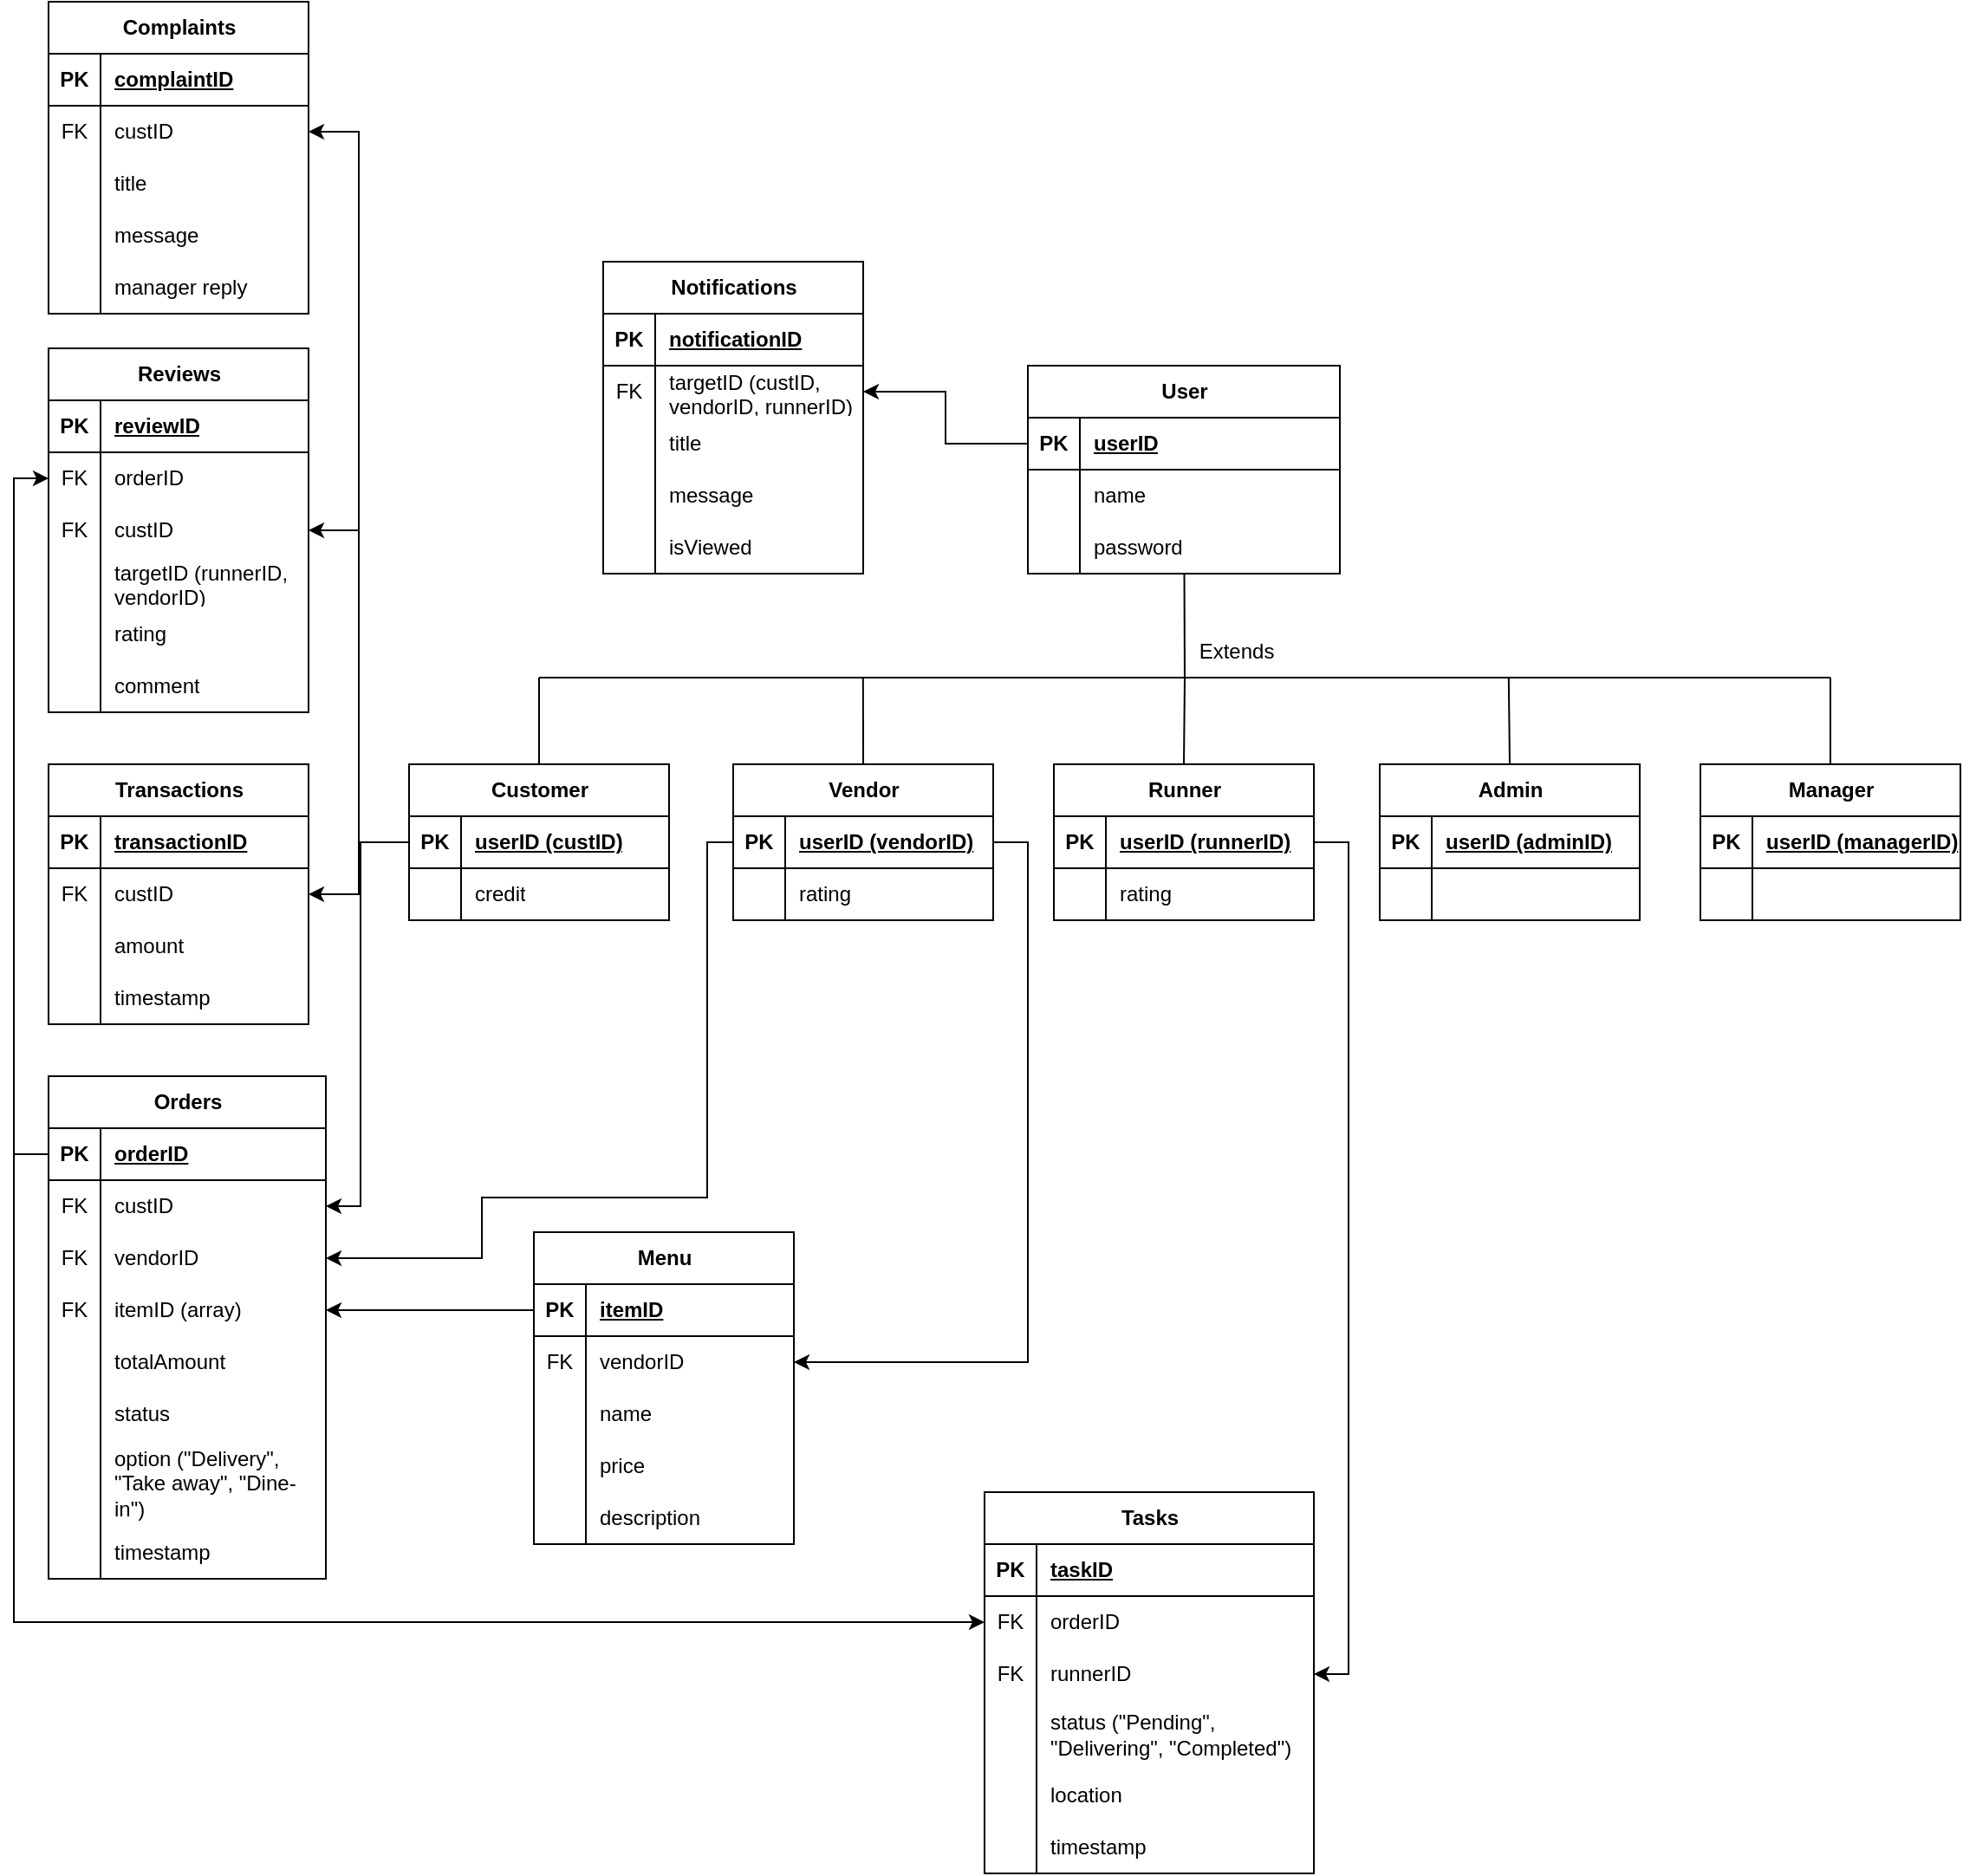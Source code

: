 <mxfile version="26.0.11">
  <diagram name="Page-1" id="Az8QLFuL0na4qRLcFruB">
    <mxGraphModel dx="1903" dy="433" grid="1" gridSize="10" guides="1" tooltips="1" connect="1" arrows="1" fold="1" page="1" pageScale="1" pageWidth="850" pageHeight="1100" math="0" shadow="0">
      <root>
        <mxCell id="0" />
        <mxCell id="1" parent="0" />
        <mxCell id="W1FlkC0l5Od639P5iGIL-1" value="User" style="shape=table;startSize=30;container=1;collapsible=1;childLayout=tableLayout;fixedRows=1;rowLines=0;fontStyle=1;align=center;resizeLast=1;html=1;" parent="1" vertex="1">
          <mxGeometry x="335" y="220" width="180" height="120" as="geometry" />
        </mxCell>
        <mxCell id="W1FlkC0l5Od639P5iGIL-2" value="" style="shape=tableRow;horizontal=0;startSize=0;swimlaneHead=0;swimlaneBody=0;fillColor=none;collapsible=0;dropTarget=0;points=[[0,0.5],[1,0.5]];portConstraint=eastwest;top=0;left=0;right=0;bottom=1;" parent="W1FlkC0l5Od639P5iGIL-1" vertex="1">
          <mxGeometry y="30" width="180" height="30" as="geometry" />
        </mxCell>
        <mxCell id="W1FlkC0l5Od639P5iGIL-3" value="PK" style="shape=partialRectangle;connectable=0;fillColor=none;top=0;left=0;bottom=0;right=0;fontStyle=1;overflow=hidden;whiteSpace=wrap;html=1;" parent="W1FlkC0l5Od639P5iGIL-2" vertex="1">
          <mxGeometry width="30" height="30" as="geometry">
            <mxRectangle width="30" height="30" as="alternateBounds" />
          </mxGeometry>
        </mxCell>
        <mxCell id="W1FlkC0l5Od639P5iGIL-4" value="userID" style="shape=partialRectangle;connectable=0;fillColor=none;top=0;left=0;bottom=0;right=0;align=left;spacingLeft=6;fontStyle=5;overflow=hidden;whiteSpace=wrap;html=1;" parent="W1FlkC0l5Od639P5iGIL-2" vertex="1">
          <mxGeometry x="30" width="150" height="30" as="geometry">
            <mxRectangle width="150" height="30" as="alternateBounds" />
          </mxGeometry>
        </mxCell>
        <mxCell id="W1FlkC0l5Od639P5iGIL-8" value="" style="shape=tableRow;horizontal=0;startSize=0;swimlaneHead=0;swimlaneBody=0;fillColor=none;collapsible=0;dropTarget=0;points=[[0,0.5],[1,0.5]];portConstraint=eastwest;top=0;left=0;right=0;bottom=0;" parent="W1FlkC0l5Od639P5iGIL-1" vertex="1">
          <mxGeometry y="60" width="180" height="30" as="geometry" />
        </mxCell>
        <mxCell id="W1FlkC0l5Od639P5iGIL-9" value="" style="shape=partialRectangle;connectable=0;fillColor=none;top=0;left=0;bottom=0;right=0;editable=1;overflow=hidden;whiteSpace=wrap;html=1;" parent="W1FlkC0l5Od639P5iGIL-8" vertex="1">
          <mxGeometry width="30" height="30" as="geometry">
            <mxRectangle width="30" height="30" as="alternateBounds" />
          </mxGeometry>
        </mxCell>
        <mxCell id="W1FlkC0l5Od639P5iGIL-10" value="name" style="shape=partialRectangle;connectable=0;fillColor=none;top=0;left=0;bottom=0;right=0;align=left;spacingLeft=6;overflow=hidden;whiteSpace=wrap;html=1;" parent="W1FlkC0l5Od639P5iGIL-8" vertex="1">
          <mxGeometry x="30" width="150" height="30" as="geometry">
            <mxRectangle width="150" height="30" as="alternateBounds" />
          </mxGeometry>
        </mxCell>
        <mxCell id="W1FlkC0l5Od639P5iGIL-14" value="" style="shape=tableRow;horizontal=0;startSize=0;swimlaneHead=0;swimlaneBody=0;fillColor=none;collapsible=0;dropTarget=0;points=[[0,0.5],[1,0.5]];portConstraint=eastwest;top=0;left=0;right=0;bottom=0;" parent="W1FlkC0l5Od639P5iGIL-1" vertex="1">
          <mxGeometry y="90" width="180" height="30" as="geometry" />
        </mxCell>
        <mxCell id="W1FlkC0l5Od639P5iGIL-15" value="" style="shape=partialRectangle;connectable=0;fillColor=none;top=0;left=0;bottom=0;right=0;editable=1;overflow=hidden;whiteSpace=wrap;html=1;" parent="W1FlkC0l5Od639P5iGIL-14" vertex="1">
          <mxGeometry width="30" height="30" as="geometry">
            <mxRectangle width="30" height="30" as="alternateBounds" />
          </mxGeometry>
        </mxCell>
        <mxCell id="W1FlkC0l5Od639P5iGIL-16" value="password" style="shape=partialRectangle;connectable=0;fillColor=none;top=0;left=0;bottom=0;right=0;align=left;spacingLeft=6;overflow=hidden;whiteSpace=wrap;html=1;" parent="W1FlkC0l5Od639P5iGIL-14" vertex="1">
          <mxGeometry x="30" width="150" height="30" as="geometry">
            <mxRectangle width="150" height="30" as="alternateBounds" />
          </mxGeometry>
        </mxCell>
        <mxCell id="W1FlkC0l5Od639P5iGIL-31" value="Vendor" style="shape=table;startSize=30;container=1;collapsible=1;childLayout=tableLayout;fixedRows=1;rowLines=0;fontStyle=1;align=center;resizeLast=1;html=1;" parent="1" vertex="1">
          <mxGeometry x="165" y="450" width="150" height="90" as="geometry" />
        </mxCell>
        <mxCell id="W1FlkC0l5Od639P5iGIL-32" value="" style="shape=tableRow;horizontal=0;startSize=0;swimlaneHead=0;swimlaneBody=0;fillColor=none;collapsible=0;dropTarget=0;points=[[0,0.5],[1,0.5]];portConstraint=eastwest;top=0;left=0;right=0;bottom=1;" parent="W1FlkC0l5Od639P5iGIL-31" vertex="1">
          <mxGeometry y="30" width="150" height="30" as="geometry" />
        </mxCell>
        <mxCell id="W1FlkC0l5Od639P5iGIL-33" value="PK" style="shape=partialRectangle;connectable=0;fillColor=none;top=0;left=0;bottom=0;right=0;fontStyle=1;overflow=hidden;whiteSpace=wrap;html=1;" parent="W1FlkC0l5Od639P5iGIL-32" vertex="1">
          <mxGeometry width="30" height="30" as="geometry">
            <mxRectangle width="30" height="30" as="alternateBounds" />
          </mxGeometry>
        </mxCell>
        <mxCell id="W1FlkC0l5Od639P5iGIL-34" value="userID (vendorID)" style="shape=partialRectangle;connectable=0;fillColor=none;top=0;left=0;bottom=0;right=0;align=left;spacingLeft=6;fontStyle=5;overflow=hidden;whiteSpace=wrap;html=1;" parent="W1FlkC0l5Od639P5iGIL-32" vertex="1">
          <mxGeometry x="30" width="120" height="30" as="geometry">
            <mxRectangle width="120" height="30" as="alternateBounds" />
          </mxGeometry>
        </mxCell>
        <mxCell id="W1FlkC0l5Od639P5iGIL-44" value="" style="shape=tableRow;horizontal=0;startSize=0;swimlaneHead=0;swimlaneBody=0;fillColor=none;collapsible=0;dropTarget=0;points=[[0,0.5],[1,0.5]];portConstraint=eastwest;top=0;left=0;right=0;bottom=0;" parent="W1FlkC0l5Od639P5iGIL-31" vertex="1">
          <mxGeometry y="60" width="150" height="30" as="geometry" />
        </mxCell>
        <mxCell id="W1FlkC0l5Od639P5iGIL-45" value="" style="shape=partialRectangle;connectable=0;fillColor=none;top=0;left=0;bottom=0;right=0;editable=1;overflow=hidden;whiteSpace=wrap;html=1;" parent="W1FlkC0l5Od639P5iGIL-44" vertex="1">
          <mxGeometry width="30" height="30" as="geometry">
            <mxRectangle width="30" height="30" as="alternateBounds" />
          </mxGeometry>
        </mxCell>
        <mxCell id="W1FlkC0l5Od639P5iGIL-46" value="rating" style="shape=partialRectangle;connectable=0;fillColor=none;top=0;left=0;bottom=0;right=0;align=left;spacingLeft=6;overflow=hidden;whiteSpace=wrap;html=1;" parent="W1FlkC0l5Od639P5iGIL-44" vertex="1">
          <mxGeometry x="30" width="120" height="30" as="geometry">
            <mxRectangle width="120" height="30" as="alternateBounds" />
          </mxGeometry>
        </mxCell>
        <mxCell id="W1FlkC0l5Od639P5iGIL-73" value="Runner" style="shape=table;startSize=30;container=1;collapsible=1;childLayout=tableLayout;fixedRows=1;rowLines=0;fontStyle=1;align=center;resizeLast=1;html=1;" parent="1" vertex="1">
          <mxGeometry x="350" y="450" width="150" height="90" as="geometry" />
        </mxCell>
        <mxCell id="W1FlkC0l5Od639P5iGIL-74" value="" style="shape=tableRow;horizontal=0;startSize=0;swimlaneHead=0;swimlaneBody=0;fillColor=none;collapsible=0;dropTarget=0;points=[[0,0.5],[1,0.5]];portConstraint=eastwest;top=0;left=0;right=0;bottom=1;" parent="W1FlkC0l5Od639P5iGIL-73" vertex="1">
          <mxGeometry y="30" width="150" height="30" as="geometry" />
        </mxCell>
        <mxCell id="W1FlkC0l5Od639P5iGIL-75" value="PK" style="shape=partialRectangle;connectable=0;fillColor=none;top=0;left=0;bottom=0;right=0;fontStyle=1;overflow=hidden;whiteSpace=wrap;html=1;" parent="W1FlkC0l5Od639P5iGIL-74" vertex="1">
          <mxGeometry width="30" height="30" as="geometry">
            <mxRectangle width="30" height="30" as="alternateBounds" />
          </mxGeometry>
        </mxCell>
        <mxCell id="W1FlkC0l5Od639P5iGIL-76" value="userID (runnerID)" style="shape=partialRectangle;connectable=0;fillColor=none;top=0;left=0;bottom=0;right=0;align=left;spacingLeft=6;fontStyle=5;overflow=hidden;whiteSpace=wrap;html=1;" parent="W1FlkC0l5Od639P5iGIL-74" vertex="1">
          <mxGeometry x="30" width="120" height="30" as="geometry">
            <mxRectangle width="120" height="30" as="alternateBounds" />
          </mxGeometry>
        </mxCell>
        <mxCell id="W1FlkC0l5Od639P5iGIL-86" value="" style="shape=tableRow;horizontal=0;startSize=0;swimlaneHead=0;swimlaneBody=0;fillColor=none;collapsible=0;dropTarget=0;points=[[0,0.5],[1,0.5]];portConstraint=eastwest;top=0;left=0;right=0;bottom=0;" parent="W1FlkC0l5Od639P5iGIL-73" vertex="1">
          <mxGeometry y="60" width="150" height="30" as="geometry" />
        </mxCell>
        <mxCell id="W1FlkC0l5Od639P5iGIL-87" value="" style="shape=partialRectangle;connectable=0;fillColor=none;top=0;left=0;bottom=0;right=0;editable=1;overflow=hidden;whiteSpace=wrap;html=1;" parent="W1FlkC0l5Od639P5iGIL-86" vertex="1">
          <mxGeometry width="30" height="30" as="geometry">
            <mxRectangle width="30" height="30" as="alternateBounds" />
          </mxGeometry>
        </mxCell>
        <mxCell id="W1FlkC0l5Od639P5iGIL-88" value="rating" style="shape=partialRectangle;connectable=0;fillColor=none;top=0;left=0;bottom=0;right=0;align=left;spacingLeft=6;overflow=hidden;whiteSpace=wrap;html=1;" parent="W1FlkC0l5Od639P5iGIL-86" vertex="1">
          <mxGeometry x="30" width="120" height="30" as="geometry">
            <mxRectangle width="120" height="30" as="alternateBounds" />
          </mxGeometry>
        </mxCell>
        <mxCell id="W1FlkC0l5Od639P5iGIL-99" value="Admin" style="shape=table;startSize=30;container=1;collapsible=1;childLayout=tableLayout;fixedRows=1;rowLines=0;fontStyle=1;align=center;resizeLast=1;html=1;" parent="1" vertex="1">
          <mxGeometry x="538" y="450" width="150" height="90" as="geometry" />
        </mxCell>
        <mxCell id="W1FlkC0l5Od639P5iGIL-100" value="" style="shape=tableRow;horizontal=0;startSize=0;swimlaneHead=0;swimlaneBody=0;fillColor=none;collapsible=0;dropTarget=0;points=[[0,0.5],[1,0.5]];portConstraint=eastwest;top=0;left=0;right=0;bottom=1;" parent="W1FlkC0l5Od639P5iGIL-99" vertex="1">
          <mxGeometry y="30" width="150" height="30" as="geometry" />
        </mxCell>
        <mxCell id="W1FlkC0l5Od639P5iGIL-101" value="PK" style="shape=partialRectangle;connectable=0;fillColor=none;top=0;left=0;bottom=0;right=0;fontStyle=1;overflow=hidden;whiteSpace=wrap;html=1;" parent="W1FlkC0l5Od639P5iGIL-100" vertex="1">
          <mxGeometry width="30" height="30" as="geometry">
            <mxRectangle width="30" height="30" as="alternateBounds" />
          </mxGeometry>
        </mxCell>
        <mxCell id="W1FlkC0l5Od639P5iGIL-102" value="userID (adminID)" style="shape=partialRectangle;connectable=0;fillColor=none;top=0;left=0;bottom=0;right=0;align=left;spacingLeft=6;fontStyle=5;overflow=hidden;whiteSpace=wrap;html=1;" parent="W1FlkC0l5Od639P5iGIL-100" vertex="1">
          <mxGeometry x="30" width="120" height="30" as="geometry">
            <mxRectangle width="120" height="30" as="alternateBounds" />
          </mxGeometry>
        </mxCell>
        <mxCell id="W1FlkC0l5Od639P5iGIL-103" value="" style="shape=tableRow;horizontal=0;startSize=0;swimlaneHead=0;swimlaneBody=0;fillColor=none;collapsible=0;dropTarget=0;points=[[0,0.5],[1,0.5]];portConstraint=eastwest;top=0;left=0;right=0;bottom=0;" parent="W1FlkC0l5Od639P5iGIL-99" vertex="1">
          <mxGeometry y="60" width="150" height="30" as="geometry" />
        </mxCell>
        <mxCell id="W1FlkC0l5Od639P5iGIL-104" value="" style="shape=partialRectangle;connectable=0;fillColor=none;top=0;left=0;bottom=0;right=0;editable=1;overflow=hidden;whiteSpace=wrap;html=1;" parent="W1FlkC0l5Od639P5iGIL-103" vertex="1">
          <mxGeometry width="30" height="30" as="geometry">
            <mxRectangle width="30" height="30" as="alternateBounds" />
          </mxGeometry>
        </mxCell>
        <mxCell id="W1FlkC0l5Od639P5iGIL-105" value="" style="shape=partialRectangle;connectable=0;fillColor=none;top=0;left=0;bottom=0;right=0;align=left;spacingLeft=6;overflow=hidden;whiteSpace=wrap;html=1;" parent="W1FlkC0l5Od639P5iGIL-103" vertex="1">
          <mxGeometry x="30" width="120" height="30" as="geometry">
            <mxRectangle width="120" height="30" as="alternateBounds" />
          </mxGeometry>
        </mxCell>
        <mxCell id="W1FlkC0l5Od639P5iGIL-109" value="Manager" style="shape=table;startSize=30;container=1;collapsible=1;childLayout=tableLayout;fixedRows=1;rowLines=0;fontStyle=1;align=center;resizeLast=1;html=1;" parent="1" vertex="1">
          <mxGeometry x="723" y="450" width="150" height="90" as="geometry" />
        </mxCell>
        <mxCell id="W1FlkC0l5Od639P5iGIL-110" value="" style="shape=tableRow;horizontal=0;startSize=0;swimlaneHead=0;swimlaneBody=0;fillColor=none;collapsible=0;dropTarget=0;points=[[0,0.5],[1,0.5]];portConstraint=eastwest;top=0;left=0;right=0;bottom=1;" parent="W1FlkC0l5Od639P5iGIL-109" vertex="1">
          <mxGeometry y="30" width="150" height="30" as="geometry" />
        </mxCell>
        <mxCell id="W1FlkC0l5Od639P5iGIL-111" value="PK" style="shape=partialRectangle;connectable=0;fillColor=none;top=0;left=0;bottom=0;right=0;fontStyle=1;overflow=hidden;whiteSpace=wrap;html=1;" parent="W1FlkC0l5Od639P5iGIL-110" vertex="1">
          <mxGeometry width="30" height="30" as="geometry">
            <mxRectangle width="30" height="30" as="alternateBounds" />
          </mxGeometry>
        </mxCell>
        <mxCell id="W1FlkC0l5Od639P5iGIL-112" value="userID (managerID)" style="shape=partialRectangle;connectable=0;fillColor=none;top=0;left=0;bottom=0;right=0;align=left;spacingLeft=6;fontStyle=5;overflow=hidden;whiteSpace=wrap;html=1;" parent="W1FlkC0l5Od639P5iGIL-110" vertex="1">
          <mxGeometry x="30" width="120" height="30" as="geometry">
            <mxRectangle width="120" height="30" as="alternateBounds" />
          </mxGeometry>
        </mxCell>
        <mxCell id="W1FlkC0l5Od639P5iGIL-113" value="" style="shape=tableRow;horizontal=0;startSize=0;swimlaneHead=0;swimlaneBody=0;fillColor=none;collapsible=0;dropTarget=0;points=[[0,0.5],[1,0.5]];portConstraint=eastwest;top=0;left=0;right=0;bottom=0;" parent="W1FlkC0l5Od639P5iGIL-109" vertex="1">
          <mxGeometry y="60" width="150" height="30" as="geometry" />
        </mxCell>
        <mxCell id="W1FlkC0l5Od639P5iGIL-114" value="" style="shape=partialRectangle;connectable=0;fillColor=none;top=0;left=0;bottom=0;right=0;editable=1;overflow=hidden;whiteSpace=wrap;html=1;" parent="W1FlkC0l5Od639P5iGIL-113" vertex="1">
          <mxGeometry width="30" height="30" as="geometry">
            <mxRectangle width="30" height="30" as="alternateBounds" />
          </mxGeometry>
        </mxCell>
        <mxCell id="W1FlkC0l5Od639P5iGIL-115" value="" style="shape=partialRectangle;connectable=0;fillColor=none;top=0;left=0;bottom=0;right=0;align=left;spacingLeft=6;overflow=hidden;whiteSpace=wrap;html=1;" parent="W1FlkC0l5Od639P5iGIL-113" vertex="1">
          <mxGeometry x="30" width="120" height="30" as="geometry">
            <mxRectangle width="120" height="30" as="alternateBounds" />
          </mxGeometry>
        </mxCell>
        <mxCell id="W1FlkC0l5Od639P5iGIL-272" value="Extends" style="text;html=1;align=center;verticalAlign=middle;resizable=0;points=[];autosize=1;strokeColor=none;fillColor=none;" parent="1" vertex="1">
          <mxGeometry x="425" y="370" width="60" height="30" as="geometry" />
        </mxCell>
        <mxCell id="W1FlkC0l5Od639P5iGIL-92" value="Customer" style="shape=table;startSize=30;container=1;collapsible=1;childLayout=tableLayout;fixedRows=1;rowLines=0;fontStyle=1;align=center;resizeLast=1;html=1;" parent="1" vertex="1">
          <mxGeometry x="-22" y="450" width="150" height="90" as="geometry" />
        </mxCell>
        <mxCell id="W1FlkC0l5Od639P5iGIL-93" value="" style="shape=tableRow;horizontal=0;startSize=0;swimlaneHead=0;swimlaneBody=0;fillColor=none;collapsible=0;dropTarget=0;points=[[0,0.5],[1,0.5]];portConstraint=eastwest;top=0;left=0;right=0;bottom=1;" parent="W1FlkC0l5Od639P5iGIL-92" vertex="1">
          <mxGeometry y="30" width="150" height="30" as="geometry" />
        </mxCell>
        <mxCell id="W1FlkC0l5Od639P5iGIL-94" value="PK" style="shape=partialRectangle;connectable=0;fillColor=none;top=0;left=0;bottom=0;right=0;fontStyle=1;overflow=hidden;whiteSpace=wrap;html=1;" parent="W1FlkC0l5Od639P5iGIL-93" vertex="1">
          <mxGeometry width="30" height="30" as="geometry">
            <mxRectangle width="30" height="30" as="alternateBounds" />
          </mxGeometry>
        </mxCell>
        <mxCell id="W1FlkC0l5Od639P5iGIL-95" value="userID (custID)" style="shape=partialRectangle;connectable=0;fillColor=none;top=0;left=0;bottom=0;right=0;align=left;spacingLeft=6;fontStyle=5;overflow=hidden;whiteSpace=wrap;html=1;" parent="W1FlkC0l5Od639P5iGIL-93" vertex="1">
          <mxGeometry x="30" width="120" height="30" as="geometry">
            <mxRectangle width="120" height="30" as="alternateBounds" />
          </mxGeometry>
        </mxCell>
        <mxCell id="W1FlkC0l5Od639P5iGIL-289" value="" style="shape=tableRow;horizontal=0;startSize=0;swimlaneHead=0;swimlaneBody=0;fillColor=none;collapsible=0;dropTarget=0;points=[[0,0.5],[1,0.5]];portConstraint=eastwest;top=0;left=0;right=0;bottom=0;" parent="W1FlkC0l5Od639P5iGIL-92" vertex="1">
          <mxGeometry y="60" width="150" height="30" as="geometry" />
        </mxCell>
        <mxCell id="W1FlkC0l5Od639P5iGIL-290" value="" style="shape=partialRectangle;connectable=0;fillColor=none;top=0;left=0;bottom=0;right=0;editable=1;overflow=hidden;whiteSpace=wrap;html=1;" parent="W1FlkC0l5Od639P5iGIL-289" vertex="1">
          <mxGeometry width="30" height="30" as="geometry">
            <mxRectangle width="30" height="30" as="alternateBounds" />
          </mxGeometry>
        </mxCell>
        <mxCell id="W1FlkC0l5Od639P5iGIL-291" value="credit" style="shape=partialRectangle;connectable=0;fillColor=none;top=0;left=0;bottom=0;right=0;align=left;spacingLeft=6;overflow=hidden;whiteSpace=wrap;html=1;" parent="W1FlkC0l5Od639P5iGIL-289" vertex="1">
          <mxGeometry x="30" width="120" height="30" as="geometry">
            <mxRectangle width="120" height="30" as="alternateBounds" />
          </mxGeometry>
        </mxCell>
        <mxCell id="W1FlkC0l5Od639P5iGIL-298" value="Menu" style="shape=table;startSize=30;container=1;collapsible=1;childLayout=tableLayout;fixedRows=1;rowLines=0;fontStyle=1;align=center;resizeLast=1;html=1;" parent="1" vertex="1">
          <mxGeometry x="50" y="720" width="150" height="180" as="geometry" />
        </mxCell>
        <mxCell id="W1FlkC0l5Od639P5iGIL-299" value="" style="shape=tableRow;horizontal=0;startSize=0;swimlaneHead=0;swimlaneBody=0;fillColor=none;collapsible=0;dropTarget=0;points=[[0,0.5],[1,0.5]];portConstraint=eastwest;top=0;left=0;right=0;bottom=1;" parent="W1FlkC0l5Od639P5iGIL-298" vertex="1">
          <mxGeometry y="30" width="150" height="30" as="geometry" />
        </mxCell>
        <mxCell id="W1FlkC0l5Od639P5iGIL-300" value="PK" style="shape=partialRectangle;connectable=0;fillColor=none;top=0;left=0;bottom=0;right=0;fontStyle=1;overflow=hidden;whiteSpace=wrap;html=1;" parent="W1FlkC0l5Od639P5iGIL-299" vertex="1">
          <mxGeometry width="30" height="30" as="geometry">
            <mxRectangle width="30" height="30" as="alternateBounds" />
          </mxGeometry>
        </mxCell>
        <mxCell id="W1FlkC0l5Od639P5iGIL-301" value="itemID" style="shape=partialRectangle;connectable=0;fillColor=none;top=0;left=0;bottom=0;right=0;align=left;spacingLeft=6;fontStyle=5;overflow=hidden;whiteSpace=wrap;html=1;" parent="W1FlkC0l5Od639P5iGIL-299" vertex="1">
          <mxGeometry x="30" width="120" height="30" as="geometry">
            <mxRectangle width="120" height="30" as="alternateBounds" />
          </mxGeometry>
        </mxCell>
        <mxCell id="W1FlkC0l5Od639P5iGIL-302" value="" style="shape=tableRow;horizontal=0;startSize=0;swimlaneHead=0;swimlaneBody=0;fillColor=none;collapsible=0;dropTarget=0;points=[[0,0.5],[1,0.5]];portConstraint=eastwest;top=0;left=0;right=0;bottom=0;" parent="W1FlkC0l5Od639P5iGIL-298" vertex="1">
          <mxGeometry y="60" width="150" height="30" as="geometry" />
        </mxCell>
        <mxCell id="W1FlkC0l5Od639P5iGIL-303" value="FK" style="shape=partialRectangle;connectable=0;fillColor=none;top=0;left=0;bottom=0;right=0;editable=1;overflow=hidden;whiteSpace=wrap;html=1;" parent="W1FlkC0l5Od639P5iGIL-302" vertex="1">
          <mxGeometry width="30" height="30" as="geometry">
            <mxRectangle width="30" height="30" as="alternateBounds" />
          </mxGeometry>
        </mxCell>
        <mxCell id="W1FlkC0l5Od639P5iGIL-304" value="vendorID" style="shape=partialRectangle;connectable=0;fillColor=none;top=0;left=0;bottom=0;right=0;align=left;spacingLeft=6;overflow=hidden;whiteSpace=wrap;html=1;" parent="W1FlkC0l5Od639P5iGIL-302" vertex="1">
          <mxGeometry x="30" width="120" height="30" as="geometry">
            <mxRectangle width="120" height="30" as="alternateBounds" />
          </mxGeometry>
        </mxCell>
        <mxCell id="W1FlkC0l5Od639P5iGIL-305" value="" style="shape=tableRow;horizontal=0;startSize=0;swimlaneHead=0;swimlaneBody=0;fillColor=none;collapsible=0;dropTarget=0;points=[[0,0.5],[1,0.5]];portConstraint=eastwest;top=0;left=0;right=0;bottom=0;" parent="W1FlkC0l5Od639P5iGIL-298" vertex="1">
          <mxGeometry y="90" width="150" height="30" as="geometry" />
        </mxCell>
        <mxCell id="W1FlkC0l5Od639P5iGIL-306" value="" style="shape=partialRectangle;connectable=0;fillColor=none;top=0;left=0;bottom=0;right=0;editable=1;overflow=hidden;whiteSpace=wrap;html=1;" parent="W1FlkC0l5Od639P5iGIL-305" vertex="1">
          <mxGeometry width="30" height="30" as="geometry">
            <mxRectangle width="30" height="30" as="alternateBounds" />
          </mxGeometry>
        </mxCell>
        <mxCell id="W1FlkC0l5Od639P5iGIL-307" value="name" style="shape=partialRectangle;connectable=0;fillColor=none;top=0;left=0;bottom=0;right=0;align=left;spacingLeft=6;overflow=hidden;whiteSpace=wrap;html=1;" parent="W1FlkC0l5Od639P5iGIL-305" vertex="1">
          <mxGeometry x="30" width="120" height="30" as="geometry">
            <mxRectangle width="120" height="30" as="alternateBounds" />
          </mxGeometry>
        </mxCell>
        <mxCell id="W1FlkC0l5Od639P5iGIL-308" value="" style="shape=tableRow;horizontal=0;startSize=0;swimlaneHead=0;swimlaneBody=0;fillColor=none;collapsible=0;dropTarget=0;points=[[0,0.5],[1,0.5]];portConstraint=eastwest;top=0;left=0;right=0;bottom=0;" parent="W1FlkC0l5Od639P5iGIL-298" vertex="1">
          <mxGeometry y="120" width="150" height="30" as="geometry" />
        </mxCell>
        <mxCell id="W1FlkC0l5Od639P5iGIL-309" value="" style="shape=partialRectangle;connectable=0;fillColor=none;top=0;left=0;bottom=0;right=0;editable=1;overflow=hidden;whiteSpace=wrap;html=1;" parent="W1FlkC0l5Od639P5iGIL-308" vertex="1">
          <mxGeometry width="30" height="30" as="geometry">
            <mxRectangle width="30" height="30" as="alternateBounds" />
          </mxGeometry>
        </mxCell>
        <mxCell id="W1FlkC0l5Od639P5iGIL-310" value="price" style="shape=partialRectangle;connectable=0;fillColor=none;top=0;left=0;bottom=0;right=0;align=left;spacingLeft=6;overflow=hidden;whiteSpace=wrap;html=1;" parent="W1FlkC0l5Od639P5iGIL-308" vertex="1">
          <mxGeometry x="30" width="120" height="30" as="geometry">
            <mxRectangle width="120" height="30" as="alternateBounds" />
          </mxGeometry>
        </mxCell>
        <mxCell id="W1FlkC0l5Od639P5iGIL-311" value="" style="shape=tableRow;horizontal=0;startSize=0;swimlaneHead=0;swimlaneBody=0;fillColor=none;collapsible=0;dropTarget=0;points=[[0,0.5],[1,0.5]];portConstraint=eastwest;top=0;left=0;right=0;bottom=0;" parent="W1FlkC0l5Od639P5iGIL-298" vertex="1">
          <mxGeometry y="150" width="150" height="30" as="geometry" />
        </mxCell>
        <mxCell id="W1FlkC0l5Od639P5iGIL-312" value="" style="shape=partialRectangle;connectable=0;fillColor=none;top=0;left=0;bottom=0;right=0;editable=1;overflow=hidden;whiteSpace=wrap;html=1;" parent="W1FlkC0l5Od639P5iGIL-311" vertex="1">
          <mxGeometry width="30" height="30" as="geometry">
            <mxRectangle width="30" height="30" as="alternateBounds" />
          </mxGeometry>
        </mxCell>
        <mxCell id="W1FlkC0l5Od639P5iGIL-313" value="description" style="shape=partialRectangle;connectable=0;fillColor=none;top=0;left=0;bottom=0;right=0;align=left;spacingLeft=6;overflow=hidden;whiteSpace=wrap;html=1;" parent="W1FlkC0l5Od639P5iGIL-311" vertex="1">
          <mxGeometry x="30" width="120" height="30" as="geometry">
            <mxRectangle width="120" height="30" as="alternateBounds" />
          </mxGeometry>
        </mxCell>
        <mxCell id="W1FlkC0l5Od639P5iGIL-315" value="Orders" style="shape=table;startSize=30;container=1;collapsible=1;childLayout=tableLayout;fixedRows=1;rowLines=0;fontStyle=1;align=center;resizeLast=1;html=1;" parent="1" vertex="1">
          <mxGeometry x="-230" y="630" width="160" height="290" as="geometry" />
        </mxCell>
        <mxCell id="W1FlkC0l5Od639P5iGIL-316" value="" style="shape=tableRow;horizontal=0;startSize=0;swimlaneHead=0;swimlaneBody=0;fillColor=none;collapsible=0;dropTarget=0;points=[[0,0.5],[1,0.5]];portConstraint=eastwest;top=0;left=0;right=0;bottom=1;" parent="W1FlkC0l5Od639P5iGIL-315" vertex="1">
          <mxGeometry y="30" width="160" height="30" as="geometry" />
        </mxCell>
        <mxCell id="W1FlkC0l5Od639P5iGIL-317" value="PK" style="shape=partialRectangle;connectable=0;fillColor=none;top=0;left=0;bottom=0;right=0;fontStyle=1;overflow=hidden;whiteSpace=wrap;html=1;" parent="W1FlkC0l5Od639P5iGIL-316" vertex="1">
          <mxGeometry width="30" height="30" as="geometry">
            <mxRectangle width="30" height="30" as="alternateBounds" />
          </mxGeometry>
        </mxCell>
        <mxCell id="W1FlkC0l5Od639P5iGIL-318" value="orderID" style="shape=partialRectangle;connectable=0;fillColor=none;top=0;left=0;bottom=0;right=0;align=left;spacingLeft=6;fontStyle=5;overflow=hidden;whiteSpace=wrap;html=1;" parent="W1FlkC0l5Od639P5iGIL-316" vertex="1">
          <mxGeometry x="30" width="130" height="30" as="geometry">
            <mxRectangle width="130" height="30" as="alternateBounds" />
          </mxGeometry>
        </mxCell>
        <mxCell id="W1FlkC0l5Od639P5iGIL-319" value="" style="shape=tableRow;horizontal=0;startSize=0;swimlaneHead=0;swimlaneBody=0;fillColor=none;collapsible=0;dropTarget=0;points=[[0,0.5],[1,0.5]];portConstraint=eastwest;top=0;left=0;right=0;bottom=0;" parent="W1FlkC0l5Od639P5iGIL-315" vertex="1">
          <mxGeometry y="60" width="160" height="30" as="geometry" />
        </mxCell>
        <mxCell id="W1FlkC0l5Od639P5iGIL-320" value="FK" style="shape=partialRectangle;connectable=0;fillColor=none;top=0;left=0;bottom=0;right=0;editable=1;overflow=hidden;whiteSpace=wrap;html=1;" parent="W1FlkC0l5Od639P5iGIL-319" vertex="1">
          <mxGeometry width="30" height="30" as="geometry">
            <mxRectangle width="30" height="30" as="alternateBounds" />
          </mxGeometry>
        </mxCell>
        <mxCell id="W1FlkC0l5Od639P5iGIL-321" value="custID" style="shape=partialRectangle;connectable=0;fillColor=none;top=0;left=0;bottom=0;right=0;align=left;spacingLeft=6;overflow=hidden;whiteSpace=wrap;html=1;" parent="W1FlkC0l5Od639P5iGIL-319" vertex="1">
          <mxGeometry x="30" width="130" height="30" as="geometry">
            <mxRectangle width="130" height="30" as="alternateBounds" />
          </mxGeometry>
        </mxCell>
        <mxCell id="W1FlkC0l5Od639P5iGIL-322" value="" style="shape=tableRow;horizontal=0;startSize=0;swimlaneHead=0;swimlaneBody=0;fillColor=none;collapsible=0;dropTarget=0;points=[[0,0.5],[1,0.5]];portConstraint=eastwest;top=0;left=0;right=0;bottom=0;" parent="W1FlkC0l5Od639P5iGIL-315" vertex="1">
          <mxGeometry y="90" width="160" height="30" as="geometry" />
        </mxCell>
        <mxCell id="W1FlkC0l5Od639P5iGIL-323" value="FK" style="shape=partialRectangle;connectable=0;fillColor=none;top=0;left=0;bottom=0;right=0;editable=1;overflow=hidden;whiteSpace=wrap;html=1;" parent="W1FlkC0l5Od639P5iGIL-322" vertex="1">
          <mxGeometry width="30" height="30" as="geometry">
            <mxRectangle width="30" height="30" as="alternateBounds" />
          </mxGeometry>
        </mxCell>
        <mxCell id="W1FlkC0l5Od639P5iGIL-324" value="vendorID" style="shape=partialRectangle;connectable=0;fillColor=none;top=0;left=0;bottom=0;right=0;align=left;spacingLeft=6;overflow=hidden;whiteSpace=wrap;html=1;" parent="W1FlkC0l5Od639P5iGIL-322" vertex="1">
          <mxGeometry x="30" width="130" height="30" as="geometry">
            <mxRectangle width="130" height="30" as="alternateBounds" />
          </mxGeometry>
        </mxCell>
        <mxCell id="W1FlkC0l5Od639P5iGIL-325" value="" style="shape=tableRow;horizontal=0;startSize=0;swimlaneHead=0;swimlaneBody=0;fillColor=none;collapsible=0;dropTarget=0;points=[[0,0.5],[1,0.5]];portConstraint=eastwest;top=0;left=0;right=0;bottom=0;" parent="W1FlkC0l5Od639P5iGIL-315" vertex="1">
          <mxGeometry y="120" width="160" height="30" as="geometry" />
        </mxCell>
        <mxCell id="W1FlkC0l5Od639P5iGIL-326" value="FK" style="shape=partialRectangle;connectable=0;fillColor=none;top=0;left=0;bottom=0;right=0;editable=1;overflow=hidden;whiteSpace=wrap;html=1;" parent="W1FlkC0l5Od639P5iGIL-325" vertex="1">
          <mxGeometry width="30" height="30" as="geometry">
            <mxRectangle width="30" height="30" as="alternateBounds" />
          </mxGeometry>
        </mxCell>
        <mxCell id="W1FlkC0l5Od639P5iGIL-327" value="itemID (array)" style="shape=partialRectangle;connectable=0;fillColor=none;top=0;left=0;bottom=0;right=0;align=left;spacingLeft=6;overflow=hidden;whiteSpace=wrap;html=1;" parent="W1FlkC0l5Od639P5iGIL-325" vertex="1">
          <mxGeometry x="30" width="130" height="30" as="geometry">
            <mxRectangle width="130" height="30" as="alternateBounds" />
          </mxGeometry>
        </mxCell>
        <mxCell id="W1FlkC0l5Od639P5iGIL-328" value="" style="shape=tableRow;horizontal=0;startSize=0;swimlaneHead=0;swimlaneBody=0;fillColor=none;collapsible=0;dropTarget=0;points=[[0,0.5],[1,0.5]];portConstraint=eastwest;top=0;left=0;right=0;bottom=0;" parent="W1FlkC0l5Od639P5iGIL-315" vertex="1">
          <mxGeometry y="150" width="160" height="30" as="geometry" />
        </mxCell>
        <mxCell id="W1FlkC0l5Od639P5iGIL-329" value="" style="shape=partialRectangle;connectable=0;fillColor=none;top=0;left=0;bottom=0;right=0;editable=1;overflow=hidden;whiteSpace=wrap;html=1;" parent="W1FlkC0l5Od639P5iGIL-328" vertex="1">
          <mxGeometry width="30" height="30" as="geometry">
            <mxRectangle width="30" height="30" as="alternateBounds" />
          </mxGeometry>
        </mxCell>
        <mxCell id="W1FlkC0l5Od639P5iGIL-330" value="totalAmount" style="shape=partialRectangle;connectable=0;fillColor=none;top=0;left=0;bottom=0;right=0;align=left;spacingLeft=6;overflow=hidden;whiteSpace=wrap;html=1;" parent="W1FlkC0l5Od639P5iGIL-328" vertex="1">
          <mxGeometry x="30" width="130" height="30" as="geometry">
            <mxRectangle width="130" height="30" as="alternateBounds" />
          </mxGeometry>
        </mxCell>
        <mxCell id="W1FlkC0l5Od639P5iGIL-332" value="" style="shape=tableRow;horizontal=0;startSize=0;swimlaneHead=0;swimlaneBody=0;fillColor=none;collapsible=0;dropTarget=0;points=[[0,0.5],[1,0.5]];portConstraint=eastwest;top=0;left=0;right=0;bottom=0;" parent="W1FlkC0l5Od639P5iGIL-315" vertex="1">
          <mxGeometry y="180" width="160" height="30" as="geometry" />
        </mxCell>
        <mxCell id="W1FlkC0l5Od639P5iGIL-333" value="" style="shape=partialRectangle;connectable=0;fillColor=none;top=0;left=0;bottom=0;right=0;editable=1;overflow=hidden;whiteSpace=wrap;html=1;" parent="W1FlkC0l5Od639P5iGIL-332" vertex="1">
          <mxGeometry width="30" height="30" as="geometry">
            <mxRectangle width="30" height="30" as="alternateBounds" />
          </mxGeometry>
        </mxCell>
        <mxCell id="W1FlkC0l5Od639P5iGIL-334" value="status" style="shape=partialRectangle;connectable=0;fillColor=none;top=0;left=0;bottom=0;right=0;align=left;spacingLeft=6;overflow=hidden;whiteSpace=wrap;html=1;" parent="W1FlkC0l5Od639P5iGIL-332" vertex="1">
          <mxGeometry x="30" width="130" height="30" as="geometry">
            <mxRectangle width="130" height="30" as="alternateBounds" />
          </mxGeometry>
        </mxCell>
        <mxCell id="W1FlkC0l5Od639P5iGIL-338" value="" style="shape=tableRow;horizontal=0;startSize=0;swimlaneHead=0;swimlaneBody=0;fillColor=none;collapsible=0;dropTarget=0;points=[[0,0.5],[1,0.5]];portConstraint=eastwest;top=0;left=0;right=0;bottom=0;" parent="W1FlkC0l5Od639P5iGIL-315" vertex="1">
          <mxGeometry y="210" width="160" height="50" as="geometry" />
        </mxCell>
        <mxCell id="W1FlkC0l5Od639P5iGIL-339" value="" style="shape=partialRectangle;connectable=0;fillColor=none;top=0;left=0;bottom=0;right=0;editable=1;overflow=hidden;whiteSpace=wrap;html=1;" parent="W1FlkC0l5Od639P5iGIL-338" vertex="1">
          <mxGeometry width="30" height="50" as="geometry">
            <mxRectangle width="30" height="50" as="alternateBounds" />
          </mxGeometry>
        </mxCell>
        <mxCell id="W1FlkC0l5Od639P5iGIL-340" value="option (&quot;Delivery&quot;, &quot;Take away&quot;, &quot;Dine-in&quot;)" style="shape=partialRectangle;connectable=0;fillColor=none;top=0;left=0;bottom=0;right=0;align=left;spacingLeft=6;overflow=hidden;whiteSpace=wrap;html=1;" parent="W1FlkC0l5Od639P5iGIL-338" vertex="1">
          <mxGeometry x="30" width="130" height="50" as="geometry">
            <mxRectangle width="130" height="50" as="alternateBounds" />
          </mxGeometry>
        </mxCell>
        <mxCell id="W1FlkC0l5Od639P5iGIL-449" value="" style="shape=tableRow;horizontal=0;startSize=0;swimlaneHead=0;swimlaneBody=0;fillColor=none;collapsible=0;dropTarget=0;points=[[0,0.5],[1,0.5]];portConstraint=eastwest;top=0;left=0;right=0;bottom=0;" parent="W1FlkC0l5Od639P5iGIL-315" vertex="1">
          <mxGeometry y="260" width="160" height="30" as="geometry" />
        </mxCell>
        <mxCell id="W1FlkC0l5Od639P5iGIL-450" value="" style="shape=partialRectangle;connectable=0;fillColor=none;top=0;left=0;bottom=0;right=0;editable=1;overflow=hidden;whiteSpace=wrap;html=1;" parent="W1FlkC0l5Od639P5iGIL-449" vertex="1">
          <mxGeometry width="30" height="30" as="geometry">
            <mxRectangle width="30" height="30" as="alternateBounds" />
          </mxGeometry>
        </mxCell>
        <mxCell id="W1FlkC0l5Od639P5iGIL-451" value="timestamp" style="shape=partialRectangle;connectable=0;fillColor=none;top=0;left=0;bottom=0;right=0;align=left;spacingLeft=6;overflow=hidden;whiteSpace=wrap;html=1;" parent="W1FlkC0l5Od639P5iGIL-449" vertex="1">
          <mxGeometry x="30" width="130" height="30" as="geometry">
            <mxRectangle width="130" height="30" as="alternateBounds" />
          </mxGeometry>
        </mxCell>
        <mxCell id="W1FlkC0l5Od639P5iGIL-331" style="edgeStyle=orthogonalEdgeStyle;rounded=0;orthogonalLoop=1;jettySize=auto;html=1;exitX=1;exitY=0.5;exitDx=0;exitDy=0;entryX=1;entryY=0.5;entryDx=0;entryDy=0;" parent="1" source="W1FlkC0l5Od639P5iGIL-32" target="W1FlkC0l5Od639P5iGIL-302" edge="1">
          <mxGeometry relative="1" as="geometry" />
        </mxCell>
        <mxCell id="W1FlkC0l5Od639P5iGIL-343" style="edgeStyle=orthogonalEdgeStyle;rounded=0;orthogonalLoop=1;jettySize=auto;html=1;exitX=0;exitY=0.5;exitDx=0;exitDy=0;entryX=1;entryY=0.5;entryDx=0;entryDy=0;" parent="1" source="W1FlkC0l5Od639P5iGIL-299" target="W1FlkC0l5Od639P5iGIL-325" edge="1">
          <mxGeometry relative="1" as="geometry" />
        </mxCell>
        <mxCell id="W1FlkC0l5Od639P5iGIL-344" value="Transactions" style="shape=table;startSize=30;container=1;collapsible=1;childLayout=tableLayout;fixedRows=1;rowLines=0;fontStyle=1;align=center;resizeLast=1;html=1;" parent="1" vertex="1">
          <mxGeometry x="-230" y="450" width="150" height="150" as="geometry" />
        </mxCell>
        <mxCell id="W1FlkC0l5Od639P5iGIL-345" value="" style="shape=tableRow;horizontal=0;startSize=0;swimlaneHead=0;swimlaneBody=0;fillColor=none;collapsible=0;dropTarget=0;points=[[0,0.5],[1,0.5]];portConstraint=eastwest;top=0;left=0;right=0;bottom=1;" parent="W1FlkC0l5Od639P5iGIL-344" vertex="1">
          <mxGeometry y="30" width="150" height="30" as="geometry" />
        </mxCell>
        <mxCell id="W1FlkC0l5Od639P5iGIL-346" value="PK" style="shape=partialRectangle;connectable=0;fillColor=none;top=0;left=0;bottom=0;right=0;fontStyle=1;overflow=hidden;whiteSpace=wrap;html=1;" parent="W1FlkC0l5Od639P5iGIL-345" vertex="1">
          <mxGeometry width="30" height="30" as="geometry">
            <mxRectangle width="30" height="30" as="alternateBounds" />
          </mxGeometry>
        </mxCell>
        <mxCell id="W1FlkC0l5Od639P5iGIL-347" value="transactionID" style="shape=partialRectangle;connectable=0;fillColor=none;top=0;left=0;bottom=0;right=0;align=left;spacingLeft=6;fontStyle=5;overflow=hidden;whiteSpace=wrap;html=1;" parent="W1FlkC0l5Od639P5iGIL-345" vertex="1">
          <mxGeometry x="30" width="120" height="30" as="geometry">
            <mxRectangle width="120" height="30" as="alternateBounds" />
          </mxGeometry>
        </mxCell>
        <mxCell id="W1FlkC0l5Od639P5iGIL-348" value="" style="shape=tableRow;horizontal=0;startSize=0;swimlaneHead=0;swimlaneBody=0;fillColor=none;collapsible=0;dropTarget=0;points=[[0,0.5],[1,0.5]];portConstraint=eastwest;top=0;left=0;right=0;bottom=0;" parent="W1FlkC0l5Od639P5iGIL-344" vertex="1">
          <mxGeometry y="60" width="150" height="30" as="geometry" />
        </mxCell>
        <mxCell id="W1FlkC0l5Od639P5iGIL-349" value="FK" style="shape=partialRectangle;connectable=0;fillColor=none;top=0;left=0;bottom=0;right=0;editable=1;overflow=hidden;whiteSpace=wrap;html=1;" parent="W1FlkC0l5Od639P5iGIL-348" vertex="1">
          <mxGeometry width="30" height="30" as="geometry">
            <mxRectangle width="30" height="30" as="alternateBounds" />
          </mxGeometry>
        </mxCell>
        <mxCell id="W1FlkC0l5Od639P5iGIL-350" value="custID" style="shape=partialRectangle;connectable=0;fillColor=none;top=0;left=0;bottom=0;right=0;align=left;spacingLeft=6;overflow=hidden;whiteSpace=wrap;html=1;" parent="W1FlkC0l5Od639P5iGIL-348" vertex="1">
          <mxGeometry x="30" width="120" height="30" as="geometry">
            <mxRectangle width="120" height="30" as="alternateBounds" />
          </mxGeometry>
        </mxCell>
        <mxCell id="W1FlkC0l5Od639P5iGIL-351" value="" style="shape=tableRow;horizontal=0;startSize=0;swimlaneHead=0;swimlaneBody=0;fillColor=none;collapsible=0;dropTarget=0;points=[[0,0.5],[1,0.5]];portConstraint=eastwest;top=0;left=0;right=0;bottom=0;" parent="W1FlkC0l5Od639P5iGIL-344" vertex="1">
          <mxGeometry y="90" width="150" height="30" as="geometry" />
        </mxCell>
        <mxCell id="W1FlkC0l5Od639P5iGIL-352" value="" style="shape=partialRectangle;connectable=0;fillColor=none;top=0;left=0;bottom=0;right=0;editable=1;overflow=hidden;whiteSpace=wrap;html=1;" parent="W1FlkC0l5Od639P5iGIL-351" vertex="1">
          <mxGeometry width="30" height="30" as="geometry">
            <mxRectangle width="30" height="30" as="alternateBounds" />
          </mxGeometry>
        </mxCell>
        <mxCell id="W1FlkC0l5Od639P5iGIL-353" value="amount" style="shape=partialRectangle;connectable=0;fillColor=none;top=0;left=0;bottom=0;right=0;align=left;spacingLeft=6;overflow=hidden;whiteSpace=wrap;html=1;" parent="W1FlkC0l5Od639P5iGIL-351" vertex="1">
          <mxGeometry x="30" width="120" height="30" as="geometry">
            <mxRectangle width="120" height="30" as="alternateBounds" />
          </mxGeometry>
        </mxCell>
        <mxCell id="W1FlkC0l5Od639P5iGIL-354" value="" style="shape=tableRow;horizontal=0;startSize=0;swimlaneHead=0;swimlaneBody=0;fillColor=none;collapsible=0;dropTarget=0;points=[[0,0.5],[1,0.5]];portConstraint=eastwest;top=0;left=0;right=0;bottom=0;" parent="W1FlkC0l5Od639P5iGIL-344" vertex="1">
          <mxGeometry y="120" width="150" height="30" as="geometry" />
        </mxCell>
        <mxCell id="W1FlkC0l5Od639P5iGIL-355" value="" style="shape=partialRectangle;connectable=0;fillColor=none;top=0;left=0;bottom=0;right=0;editable=1;overflow=hidden;whiteSpace=wrap;html=1;" parent="W1FlkC0l5Od639P5iGIL-354" vertex="1">
          <mxGeometry width="30" height="30" as="geometry">
            <mxRectangle width="30" height="30" as="alternateBounds" />
          </mxGeometry>
        </mxCell>
        <mxCell id="W1FlkC0l5Od639P5iGIL-356" value="timestamp" style="shape=partialRectangle;connectable=0;fillColor=none;top=0;left=0;bottom=0;right=0;align=left;spacingLeft=6;overflow=hidden;whiteSpace=wrap;html=1;" parent="W1FlkC0l5Od639P5iGIL-354" vertex="1">
          <mxGeometry x="30" width="120" height="30" as="geometry">
            <mxRectangle width="120" height="30" as="alternateBounds" />
          </mxGeometry>
        </mxCell>
        <mxCell id="W1FlkC0l5Od639P5iGIL-357" style="edgeStyle=orthogonalEdgeStyle;rounded=0;orthogonalLoop=1;jettySize=auto;html=1;exitX=0;exitY=0.5;exitDx=0;exitDy=0;entryX=1;entryY=0.5;entryDx=0;entryDy=0;" parent="1" source="W1FlkC0l5Od639P5iGIL-93" target="W1FlkC0l5Od639P5iGIL-348" edge="1">
          <mxGeometry relative="1" as="geometry" />
        </mxCell>
        <mxCell id="W1FlkC0l5Od639P5iGIL-358" value="Tasks" style="shape=table;startSize=30;container=1;collapsible=1;childLayout=tableLayout;fixedRows=1;rowLines=0;fontStyle=1;align=center;resizeLast=1;html=1;" parent="1" vertex="1">
          <mxGeometry x="310" y="870" width="190" height="220" as="geometry" />
        </mxCell>
        <mxCell id="W1FlkC0l5Od639P5iGIL-359" value="" style="shape=tableRow;horizontal=0;startSize=0;swimlaneHead=0;swimlaneBody=0;fillColor=none;collapsible=0;dropTarget=0;points=[[0,0.5],[1,0.5]];portConstraint=eastwest;top=0;left=0;right=0;bottom=1;" parent="W1FlkC0l5Od639P5iGIL-358" vertex="1">
          <mxGeometry y="30" width="190" height="30" as="geometry" />
        </mxCell>
        <mxCell id="W1FlkC0l5Od639P5iGIL-360" value="PK" style="shape=partialRectangle;connectable=0;fillColor=none;top=0;left=0;bottom=0;right=0;fontStyle=1;overflow=hidden;whiteSpace=wrap;html=1;" parent="W1FlkC0l5Od639P5iGIL-359" vertex="1">
          <mxGeometry width="30" height="30" as="geometry">
            <mxRectangle width="30" height="30" as="alternateBounds" />
          </mxGeometry>
        </mxCell>
        <mxCell id="W1FlkC0l5Od639P5iGIL-361" value="taskID" style="shape=partialRectangle;connectable=0;fillColor=none;top=0;left=0;bottom=0;right=0;align=left;spacingLeft=6;fontStyle=5;overflow=hidden;whiteSpace=wrap;html=1;" parent="W1FlkC0l5Od639P5iGIL-359" vertex="1">
          <mxGeometry x="30" width="160" height="30" as="geometry">
            <mxRectangle width="160" height="30" as="alternateBounds" />
          </mxGeometry>
        </mxCell>
        <mxCell id="W1FlkC0l5Od639P5iGIL-362" value="" style="shape=tableRow;horizontal=0;startSize=0;swimlaneHead=0;swimlaneBody=0;fillColor=none;collapsible=0;dropTarget=0;points=[[0,0.5],[1,0.5]];portConstraint=eastwest;top=0;left=0;right=0;bottom=0;" parent="W1FlkC0l5Od639P5iGIL-358" vertex="1">
          <mxGeometry y="60" width="190" height="30" as="geometry" />
        </mxCell>
        <mxCell id="W1FlkC0l5Od639P5iGIL-363" value="FK" style="shape=partialRectangle;connectable=0;fillColor=none;top=0;left=0;bottom=0;right=0;editable=1;overflow=hidden;whiteSpace=wrap;html=1;" parent="W1FlkC0l5Od639P5iGIL-362" vertex="1">
          <mxGeometry width="30" height="30" as="geometry">
            <mxRectangle width="30" height="30" as="alternateBounds" />
          </mxGeometry>
        </mxCell>
        <mxCell id="W1FlkC0l5Od639P5iGIL-364" value="orderID" style="shape=partialRectangle;connectable=0;fillColor=none;top=0;left=0;bottom=0;right=0;align=left;spacingLeft=6;overflow=hidden;whiteSpace=wrap;html=1;" parent="W1FlkC0l5Od639P5iGIL-362" vertex="1">
          <mxGeometry x="30" width="160" height="30" as="geometry">
            <mxRectangle width="160" height="30" as="alternateBounds" />
          </mxGeometry>
        </mxCell>
        <mxCell id="W1FlkC0l5Od639P5iGIL-365" value="" style="shape=tableRow;horizontal=0;startSize=0;swimlaneHead=0;swimlaneBody=0;fillColor=none;collapsible=0;dropTarget=0;points=[[0,0.5],[1,0.5]];portConstraint=eastwest;top=0;left=0;right=0;bottom=0;" parent="W1FlkC0l5Od639P5iGIL-358" vertex="1">
          <mxGeometry y="90" width="190" height="30" as="geometry" />
        </mxCell>
        <mxCell id="W1FlkC0l5Od639P5iGIL-366" value="FK" style="shape=partialRectangle;connectable=0;fillColor=none;top=0;left=0;bottom=0;right=0;editable=1;overflow=hidden;whiteSpace=wrap;html=1;" parent="W1FlkC0l5Od639P5iGIL-365" vertex="1">
          <mxGeometry width="30" height="30" as="geometry">
            <mxRectangle width="30" height="30" as="alternateBounds" />
          </mxGeometry>
        </mxCell>
        <mxCell id="W1FlkC0l5Od639P5iGIL-367" value="runnerID" style="shape=partialRectangle;connectable=0;fillColor=none;top=0;left=0;bottom=0;right=0;align=left;spacingLeft=6;overflow=hidden;whiteSpace=wrap;html=1;" parent="W1FlkC0l5Od639P5iGIL-365" vertex="1">
          <mxGeometry x="30" width="160" height="30" as="geometry">
            <mxRectangle width="160" height="30" as="alternateBounds" />
          </mxGeometry>
        </mxCell>
        <mxCell id="W1FlkC0l5Od639P5iGIL-368" value="" style="shape=tableRow;horizontal=0;startSize=0;swimlaneHead=0;swimlaneBody=0;fillColor=none;collapsible=0;dropTarget=0;points=[[0,0.5],[1,0.5]];portConstraint=eastwest;top=0;left=0;right=0;bottom=0;" parent="W1FlkC0l5Od639P5iGIL-358" vertex="1">
          <mxGeometry y="120" width="190" height="40" as="geometry" />
        </mxCell>
        <mxCell id="W1FlkC0l5Od639P5iGIL-369" value="" style="shape=partialRectangle;connectable=0;fillColor=none;top=0;left=0;bottom=0;right=0;editable=1;overflow=hidden;whiteSpace=wrap;html=1;" parent="W1FlkC0l5Od639P5iGIL-368" vertex="1">
          <mxGeometry width="30" height="40" as="geometry">
            <mxRectangle width="30" height="40" as="alternateBounds" />
          </mxGeometry>
        </mxCell>
        <mxCell id="W1FlkC0l5Od639P5iGIL-370" value="status (&quot;Pending&quot;, &quot;Delivering&quot;, &quot;Completed&quot;)" style="shape=partialRectangle;connectable=0;fillColor=none;top=0;left=0;bottom=0;right=0;align=left;spacingLeft=6;overflow=hidden;whiteSpace=wrap;html=1;" parent="W1FlkC0l5Od639P5iGIL-368" vertex="1">
          <mxGeometry x="30" width="160" height="40" as="geometry">
            <mxRectangle width="160" height="40" as="alternateBounds" />
          </mxGeometry>
        </mxCell>
        <mxCell id="W1FlkC0l5Od639P5iGIL-425" value="" style="shape=tableRow;horizontal=0;startSize=0;swimlaneHead=0;swimlaneBody=0;fillColor=none;collapsible=0;dropTarget=0;points=[[0,0.5],[1,0.5]];portConstraint=eastwest;top=0;left=0;right=0;bottom=0;" parent="W1FlkC0l5Od639P5iGIL-358" vertex="1">
          <mxGeometry y="160" width="190" height="30" as="geometry" />
        </mxCell>
        <mxCell id="W1FlkC0l5Od639P5iGIL-426" value="" style="shape=partialRectangle;connectable=0;fillColor=none;top=0;left=0;bottom=0;right=0;editable=1;overflow=hidden;whiteSpace=wrap;html=1;" parent="W1FlkC0l5Od639P5iGIL-425" vertex="1">
          <mxGeometry width="30" height="30" as="geometry">
            <mxRectangle width="30" height="30" as="alternateBounds" />
          </mxGeometry>
        </mxCell>
        <mxCell id="W1FlkC0l5Od639P5iGIL-427" value="location" style="shape=partialRectangle;connectable=0;fillColor=none;top=0;left=0;bottom=0;right=0;align=left;spacingLeft=6;overflow=hidden;whiteSpace=wrap;html=1;" parent="W1FlkC0l5Od639P5iGIL-425" vertex="1">
          <mxGeometry x="30" width="160" height="30" as="geometry">
            <mxRectangle width="160" height="30" as="alternateBounds" />
          </mxGeometry>
        </mxCell>
        <mxCell id="W1FlkC0l5Od639P5iGIL-452" value="" style="shape=tableRow;horizontal=0;startSize=0;swimlaneHead=0;swimlaneBody=0;fillColor=none;collapsible=0;dropTarget=0;points=[[0,0.5],[1,0.5]];portConstraint=eastwest;top=0;left=0;right=0;bottom=0;" parent="W1FlkC0l5Od639P5iGIL-358" vertex="1">
          <mxGeometry y="190" width="190" height="30" as="geometry" />
        </mxCell>
        <mxCell id="W1FlkC0l5Od639P5iGIL-453" value="" style="shape=partialRectangle;connectable=0;fillColor=none;top=0;left=0;bottom=0;right=0;editable=1;overflow=hidden;whiteSpace=wrap;html=1;" parent="W1FlkC0l5Od639P5iGIL-452" vertex="1">
          <mxGeometry width="30" height="30" as="geometry">
            <mxRectangle width="30" height="30" as="alternateBounds" />
          </mxGeometry>
        </mxCell>
        <mxCell id="W1FlkC0l5Od639P5iGIL-454" value="timestamp" style="shape=partialRectangle;connectable=0;fillColor=none;top=0;left=0;bottom=0;right=0;align=left;spacingLeft=6;overflow=hidden;whiteSpace=wrap;html=1;" parent="W1FlkC0l5Od639P5iGIL-452" vertex="1">
          <mxGeometry x="30" width="160" height="30" as="geometry">
            <mxRectangle width="160" height="30" as="alternateBounds" />
          </mxGeometry>
        </mxCell>
        <mxCell id="W1FlkC0l5Od639P5iGIL-374" style="edgeStyle=orthogonalEdgeStyle;rounded=0;orthogonalLoop=1;jettySize=auto;html=1;exitX=1;exitY=0.5;exitDx=0;exitDy=0;entryX=1;entryY=0.5;entryDx=0;entryDy=0;" parent="1" source="W1FlkC0l5Od639P5iGIL-74" target="W1FlkC0l5Od639P5iGIL-365" edge="1">
          <mxGeometry relative="1" as="geometry" />
        </mxCell>
        <mxCell id="W1FlkC0l5Od639P5iGIL-376" style="edgeStyle=orthogonalEdgeStyle;rounded=0;orthogonalLoop=1;jettySize=auto;html=1;exitX=0;exitY=0.5;exitDx=0;exitDy=0;" parent="1" source="W1FlkC0l5Od639P5iGIL-32" target="W1FlkC0l5Od639P5iGIL-322" edge="1">
          <mxGeometry relative="1" as="geometry">
            <Array as="points">
              <mxPoint x="150" y="495" />
              <mxPoint x="150" y="700" />
              <mxPoint x="20" y="700" />
              <mxPoint x="20" y="735" />
            </Array>
          </mxGeometry>
        </mxCell>
        <mxCell id="W1FlkC0l5Od639P5iGIL-377" style="edgeStyle=orthogonalEdgeStyle;rounded=0;orthogonalLoop=1;jettySize=auto;html=1;exitX=0;exitY=0.5;exitDx=0;exitDy=0;entryX=1;entryY=0.5;entryDx=0;entryDy=0;" parent="1" source="W1FlkC0l5Od639P5iGIL-93" target="W1FlkC0l5Od639P5iGIL-319" edge="1">
          <mxGeometry relative="1" as="geometry">
            <Array as="points">
              <mxPoint x="-50" y="495" />
              <mxPoint x="-50" y="705" />
            </Array>
          </mxGeometry>
        </mxCell>
        <mxCell id="W1FlkC0l5Od639P5iGIL-381" style="edgeStyle=orthogonalEdgeStyle;rounded=0;orthogonalLoop=1;jettySize=auto;html=1;exitX=0;exitY=0.5;exitDx=0;exitDy=0;entryX=0;entryY=0.5;entryDx=0;entryDy=0;" parent="1" source="W1FlkC0l5Od639P5iGIL-316" target="W1FlkC0l5Od639P5iGIL-362" edge="1">
          <mxGeometry relative="1" as="geometry" />
        </mxCell>
        <mxCell id="W1FlkC0l5Od639P5iGIL-382" value="Reviews" style="shape=table;startSize=30;container=1;collapsible=1;childLayout=tableLayout;fixedRows=1;rowLines=0;fontStyle=1;align=center;resizeLast=1;html=1;" parent="1" vertex="1">
          <mxGeometry x="-230" y="210" width="150" height="210" as="geometry" />
        </mxCell>
        <mxCell id="W1FlkC0l5Od639P5iGIL-383" value="" style="shape=tableRow;horizontal=0;startSize=0;swimlaneHead=0;swimlaneBody=0;fillColor=none;collapsible=0;dropTarget=0;points=[[0,0.5],[1,0.5]];portConstraint=eastwest;top=0;left=0;right=0;bottom=1;" parent="W1FlkC0l5Od639P5iGIL-382" vertex="1">
          <mxGeometry y="30" width="150" height="30" as="geometry" />
        </mxCell>
        <mxCell id="W1FlkC0l5Od639P5iGIL-384" value="PK" style="shape=partialRectangle;connectable=0;fillColor=none;top=0;left=0;bottom=0;right=0;fontStyle=1;overflow=hidden;whiteSpace=wrap;html=1;" parent="W1FlkC0l5Od639P5iGIL-383" vertex="1">
          <mxGeometry width="30" height="30" as="geometry">
            <mxRectangle width="30" height="30" as="alternateBounds" />
          </mxGeometry>
        </mxCell>
        <mxCell id="W1FlkC0l5Od639P5iGIL-385" value="reviewID" style="shape=partialRectangle;connectable=0;fillColor=none;top=0;left=0;bottom=0;right=0;align=left;spacingLeft=6;fontStyle=5;overflow=hidden;whiteSpace=wrap;html=1;" parent="W1FlkC0l5Od639P5iGIL-383" vertex="1">
          <mxGeometry x="30" width="120" height="30" as="geometry">
            <mxRectangle width="120" height="30" as="alternateBounds" />
          </mxGeometry>
        </mxCell>
        <mxCell id="W1FlkC0l5Od639P5iGIL-386" value="" style="shape=tableRow;horizontal=0;startSize=0;swimlaneHead=0;swimlaneBody=0;fillColor=none;collapsible=0;dropTarget=0;points=[[0,0.5],[1,0.5]];portConstraint=eastwest;top=0;left=0;right=0;bottom=0;" parent="W1FlkC0l5Od639P5iGIL-382" vertex="1">
          <mxGeometry y="60" width="150" height="30" as="geometry" />
        </mxCell>
        <mxCell id="W1FlkC0l5Od639P5iGIL-387" value="FK" style="shape=partialRectangle;connectable=0;fillColor=none;top=0;left=0;bottom=0;right=0;editable=1;overflow=hidden;whiteSpace=wrap;html=1;" parent="W1FlkC0l5Od639P5iGIL-386" vertex="1">
          <mxGeometry width="30" height="30" as="geometry">
            <mxRectangle width="30" height="30" as="alternateBounds" />
          </mxGeometry>
        </mxCell>
        <mxCell id="W1FlkC0l5Od639P5iGIL-388" value="orderID" style="shape=partialRectangle;connectable=0;fillColor=none;top=0;left=0;bottom=0;right=0;align=left;spacingLeft=6;overflow=hidden;whiteSpace=wrap;html=1;" parent="W1FlkC0l5Od639P5iGIL-386" vertex="1">
          <mxGeometry x="30" width="120" height="30" as="geometry">
            <mxRectangle width="120" height="30" as="alternateBounds" />
          </mxGeometry>
        </mxCell>
        <mxCell id="W1FlkC0l5Od639P5iGIL-389" value="" style="shape=tableRow;horizontal=0;startSize=0;swimlaneHead=0;swimlaneBody=0;fillColor=none;collapsible=0;dropTarget=0;points=[[0,0.5],[1,0.5]];portConstraint=eastwest;top=0;left=0;right=0;bottom=0;" parent="W1FlkC0l5Od639P5iGIL-382" vertex="1">
          <mxGeometry y="90" width="150" height="30" as="geometry" />
        </mxCell>
        <mxCell id="W1FlkC0l5Od639P5iGIL-390" value="FK" style="shape=partialRectangle;connectable=0;fillColor=none;top=0;left=0;bottom=0;right=0;editable=1;overflow=hidden;whiteSpace=wrap;html=1;" parent="W1FlkC0l5Od639P5iGIL-389" vertex="1">
          <mxGeometry width="30" height="30" as="geometry">
            <mxRectangle width="30" height="30" as="alternateBounds" />
          </mxGeometry>
        </mxCell>
        <mxCell id="W1FlkC0l5Od639P5iGIL-391" value="custID" style="shape=partialRectangle;connectable=0;fillColor=none;top=0;left=0;bottom=0;right=0;align=left;spacingLeft=6;overflow=hidden;whiteSpace=wrap;html=1;" parent="W1FlkC0l5Od639P5iGIL-389" vertex="1">
          <mxGeometry x="30" width="120" height="30" as="geometry">
            <mxRectangle width="120" height="30" as="alternateBounds" />
          </mxGeometry>
        </mxCell>
        <mxCell id="W1FlkC0l5Od639P5iGIL-392" value="" style="shape=tableRow;horizontal=0;startSize=0;swimlaneHead=0;swimlaneBody=0;fillColor=none;collapsible=0;dropTarget=0;points=[[0,0.5],[1,0.5]];portConstraint=eastwest;top=0;left=0;right=0;bottom=0;" parent="W1FlkC0l5Od639P5iGIL-382" vertex="1">
          <mxGeometry y="120" width="150" height="30" as="geometry" />
        </mxCell>
        <mxCell id="W1FlkC0l5Od639P5iGIL-393" value="" style="shape=partialRectangle;connectable=0;fillColor=none;top=0;left=0;bottom=0;right=0;editable=1;overflow=hidden;whiteSpace=wrap;html=1;" parent="W1FlkC0l5Od639P5iGIL-392" vertex="1">
          <mxGeometry width="30" height="30" as="geometry">
            <mxRectangle width="30" height="30" as="alternateBounds" />
          </mxGeometry>
        </mxCell>
        <mxCell id="W1FlkC0l5Od639P5iGIL-394" value="targetID (runnerID, vendorID)" style="shape=partialRectangle;connectable=0;fillColor=none;top=0;left=0;bottom=0;right=0;align=left;spacingLeft=6;overflow=hidden;whiteSpace=wrap;html=1;" parent="W1FlkC0l5Od639P5iGIL-392" vertex="1">
          <mxGeometry x="30" width="120" height="30" as="geometry">
            <mxRectangle width="120" height="30" as="alternateBounds" />
          </mxGeometry>
        </mxCell>
        <mxCell id="W1FlkC0l5Od639P5iGIL-395" value="" style="shape=tableRow;horizontal=0;startSize=0;swimlaneHead=0;swimlaneBody=0;fillColor=none;collapsible=0;dropTarget=0;points=[[0,0.5],[1,0.5]];portConstraint=eastwest;top=0;left=0;right=0;bottom=0;" parent="W1FlkC0l5Od639P5iGIL-382" vertex="1">
          <mxGeometry y="150" width="150" height="30" as="geometry" />
        </mxCell>
        <mxCell id="W1FlkC0l5Od639P5iGIL-396" value="" style="shape=partialRectangle;connectable=0;fillColor=none;top=0;left=0;bottom=0;right=0;editable=1;overflow=hidden;whiteSpace=wrap;html=1;" parent="W1FlkC0l5Od639P5iGIL-395" vertex="1">
          <mxGeometry width="30" height="30" as="geometry">
            <mxRectangle width="30" height="30" as="alternateBounds" />
          </mxGeometry>
        </mxCell>
        <mxCell id="W1FlkC0l5Od639P5iGIL-397" value="rating" style="shape=partialRectangle;connectable=0;fillColor=none;top=0;left=0;bottom=0;right=0;align=left;spacingLeft=6;overflow=hidden;whiteSpace=wrap;html=1;" parent="W1FlkC0l5Od639P5iGIL-395" vertex="1">
          <mxGeometry x="30" width="120" height="30" as="geometry">
            <mxRectangle width="120" height="30" as="alternateBounds" />
          </mxGeometry>
        </mxCell>
        <mxCell id="W1FlkC0l5Od639P5iGIL-419" value="" style="shape=tableRow;horizontal=0;startSize=0;swimlaneHead=0;swimlaneBody=0;fillColor=none;collapsible=0;dropTarget=0;points=[[0,0.5],[1,0.5]];portConstraint=eastwest;top=0;left=0;right=0;bottom=0;" parent="W1FlkC0l5Od639P5iGIL-382" vertex="1">
          <mxGeometry y="180" width="150" height="30" as="geometry" />
        </mxCell>
        <mxCell id="W1FlkC0l5Od639P5iGIL-420" value="" style="shape=partialRectangle;connectable=0;fillColor=none;top=0;left=0;bottom=0;right=0;editable=1;overflow=hidden;whiteSpace=wrap;html=1;" parent="W1FlkC0l5Od639P5iGIL-419" vertex="1">
          <mxGeometry width="30" height="30" as="geometry">
            <mxRectangle width="30" height="30" as="alternateBounds" />
          </mxGeometry>
        </mxCell>
        <mxCell id="W1FlkC0l5Od639P5iGIL-421" value="comment" style="shape=partialRectangle;connectable=0;fillColor=none;top=0;left=0;bottom=0;right=0;align=left;spacingLeft=6;overflow=hidden;whiteSpace=wrap;html=1;" parent="W1FlkC0l5Od639P5iGIL-419" vertex="1">
          <mxGeometry x="30" width="120" height="30" as="geometry">
            <mxRectangle width="120" height="30" as="alternateBounds" />
          </mxGeometry>
        </mxCell>
        <mxCell id="W1FlkC0l5Od639P5iGIL-398" style="edgeStyle=orthogonalEdgeStyle;rounded=0;orthogonalLoop=1;jettySize=auto;html=1;exitX=0;exitY=0.5;exitDx=0;exitDy=0;entryX=1;entryY=0.5;entryDx=0;entryDy=0;" parent="1" source="W1FlkC0l5Od639P5iGIL-93" target="W1FlkC0l5Od639P5iGIL-389" edge="1">
          <mxGeometry relative="1" as="geometry" />
        </mxCell>
        <mxCell id="W1FlkC0l5Od639P5iGIL-399" style="edgeStyle=orthogonalEdgeStyle;rounded=0;orthogonalLoop=1;jettySize=auto;html=1;exitX=0;exitY=0.5;exitDx=0;exitDy=0;entryX=0;entryY=0.5;entryDx=0;entryDy=0;" parent="1" source="W1FlkC0l5Od639P5iGIL-316" target="W1FlkC0l5Od639P5iGIL-386" edge="1">
          <mxGeometry relative="1" as="geometry" />
        </mxCell>
        <mxCell id="W1FlkC0l5Od639P5iGIL-418" value="" style="group" parent="1" vertex="1" connectable="0">
          <mxGeometry x="53" y="400" width="745" height="0.81" as="geometry" />
        </mxCell>
        <mxCell id="W1FlkC0l5Od639P5iGIL-23" value="" style="endArrow=none;html=1;rounded=0;" parent="W1FlkC0l5Od639P5iGIL-418" target="W1FlkC0l5Od639P5iGIL-1" edge="1">
          <mxGeometry width="50" height="50" relative="1" as="geometry">
            <mxPoint x="372.5" y="0.81" as="sourcePoint" />
            <mxPoint x="372" y="-97.0" as="targetPoint" />
          </mxGeometry>
        </mxCell>
        <mxCell id="W1FlkC0l5Od639P5iGIL-24" value="" style="endArrow=none;html=1;rounded=0;" parent="W1FlkC0l5Od639P5iGIL-418" edge="1">
          <mxGeometry width="50" height="50" relative="1" as="geometry">
            <mxPoint as="sourcePoint" />
            <mxPoint x="745" as="targetPoint" />
          </mxGeometry>
        </mxCell>
        <mxCell id="W1FlkC0l5Od639P5iGIL-25" value="" style="endArrow=none;html=1;rounded=0;exitX=0.5;exitY=0;exitDx=0;exitDy=0;" parent="W1FlkC0l5Od639P5iGIL-418" source="W1FlkC0l5Od639P5iGIL-92" edge="1">
          <mxGeometry width="50" height="50" relative="1" as="geometry">
            <mxPoint x="7" y="40" as="sourcePoint" />
            <mxPoint as="targetPoint" />
          </mxGeometry>
        </mxCell>
        <mxCell id="W1FlkC0l5Od639P5iGIL-26" value="" style="endArrow=none;html=1;rounded=0;exitX=0.5;exitY=0;exitDx=0;exitDy=0;" parent="W1FlkC0l5Od639P5iGIL-418" source="W1FlkC0l5Od639P5iGIL-109" edge="1">
          <mxGeometry width="50" height="50" relative="1" as="geometry">
            <mxPoint x="745" y="40" as="sourcePoint" />
            <mxPoint x="745" as="targetPoint" />
          </mxGeometry>
        </mxCell>
        <mxCell id="W1FlkC0l5Od639P5iGIL-27" value="" style="endArrow=none;html=1;rounded=0;exitX=0.5;exitY=0;exitDx=0;exitDy=0;" parent="W1FlkC0l5Od639P5iGIL-418" source="W1FlkC0l5Od639P5iGIL-31" edge="1">
          <mxGeometry width="50" height="50" relative="1" as="geometry">
            <mxPoint x="157" y="20" as="sourcePoint" />
            <mxPoint x="186.915" as="targetPoint" />
          </mxGeometry>
        </mxCell>
        <mxCell id="W1FlkC0l5Od639P5iGIL-28" value="" style="endArrow=none;html=1;rounded=0;exitX=0.5;exitY=0;exitDx=0;exitDy=0;" parent="W1FlkC0l5Od639P5iGIL-418" source="W1FlkC0l5Od639P5iGIL-73" edge="1">
          <mxGeometry width="50" height="50" relative="1" as="geometry">
            <mxPoint x="372.5" y="40" as="sourcePoint" />
            <mxPoint x="372.5" as="targetPoint" />
          </mxGeometry>
        </mxCell>
        <mxCell id="W1FlkC0l5Od639P5iGIL-29" value="" style="endArrow=none;html=1;rounded=0;exitX=0.5;exitY=0;exitDx=0;exitDy=0;" parent="W1FlkC0l5Od639P5iGIL-418" source="W1FlkC0l5Od639P5iGIL-99" edge="1">
          <mxGeometry width="50" height="50" relative="1" as="geometry">
            <mxPoint x="559.415" y="40" as="sourcePoint" />
            <mxPoint x="559.415" as="targetPoint" />
          </mxGeometry>
        </mxCell>
        <mxCell id="W1FlkC0l5Od639P5iGIL-428" value="Complaints" style="shape=table;startSize=30;container=1;collapsible=1;childLayout=tableLayout;fixedRows=1;rowLines=0;fontStyle=1;align=center;resizeLast=1;html=1;" parent="1" vertex="1">
          <mxGeometry x="-230" y="10" width="150" height="180" as="geometry" />
        </mxCell>
        <mxCell id="W1FlkC0l5Od639P5iGIL-429" value="" style="shape=tableRow;horizontal=0;startSize=0;swimlaneHead=0;swimlaneBody=0;fillColor=none;collapsible=0;dropTarget=0;points=[[0,0.5],[1,0.5]];portConstraint=eastwest;top=0;left=0;right=0;bottom=1;" parent="W1FlkC0l5Od639P5iGIL-428" vertex="1">
          <mxGeometry y="30" width="150" height="30" as="geometry" />
        </mxCell>
        <mxCell id="W1FlkC0l5Od639P5iGIL-430" value="PK" style="shape=partialRectangle;connectable=0;fillColor=none;top=0;left=0;bottom=0;right=0;fontStyle=1;overflow=hidden;whiteSpace=wrap;html=1;" parent="W1FlkC0l5Od639P5iGIL-429" vertex="1">
          <mxGeometry width="30" height="30" as="geometry">
            <mxRectangle width="30" height="30" as="alternateBounds" />
          </mxGeometry>
        </mxCell>
        <mxCell id="W1FlkC0l5Od639P5iGIL-431" value="complaintID" style="shape=partialRectangle;connectable=0;fillColor=none;top=0;left=0;bottom=0;right=0;align=left;spacingLeft=6;fontStyle=5;overflow=hidden;whiteSpace=wrap;html=1;" parent="W1FlkC0l5Od639P5iGIL-429" vertex="1">
          <mxGeometry x="30" width="120" height="30" as="geometry">
            <mxRectangle width="120" height="30" as="alternateBounds" />
          </mxGeometry>
        </mxCell>
        <mxCell id="W1FlkC0l5Od639P5iGIL-435" value="" style="shape=tableRow;horizontal=0;startSize=0;swimlaneHead=0;swimlaneBody=0;fillColor=none;collapsible=0;dropTarget=0;points=[[0,0.5],[1,0.5]];portConstraint=eastwest;top=0;left=0;right=0;bottom=0;" parent="W1FlkC0l5Od639P5iGIL-428" vertex="1">
          <mxGeometry y="60" width="150" height="30" as="geometry" />
        </mxCell>
        <mxCell id="W1FlkC0l5Od639P5iGIL-436" value="FK" style="shape=partialRectangle;connectable=0;fillColor=none;top=0;left=0;bottom=0;right=0;editable=1;overflow=hidden;whiteSpace=wrap;html=1;" parent="W1FlkC0l5Od639P5iGIL-435" vertex="1">
          <mxGeometry width="30" height="30" as="geometry">
            <mxRectangle width="30" height="30" as="alternateBounds" />
          </mxGeometry>
        </mxCell>
        <mxCell id="W1FlkC0l5Od639P5iGIL-437" value="custID" style="shape=partialRectangle;connectable=0;fillColor=none;top=0;left=0;bottom=0;right=0;align=left;spacingLeft=6;overflow=hidden;whiteSpace=wrap;html=1;" parent="W1FlkC0l5Od639P5iGIL-435" vertex="1">
          <mxGeometry x="30" width="120" height="30" as="geometry">
            <mxRectangle width="120" height="30" as="alternateBounds" />
          </mxGeometry>
        </mxCell>
        <mxCell id="W1FlkC0l5Od639P5iGIL-438" value="" style="shape=tableRow;horizontal=0;startSize=0;swimlaneHead=0;swimlaneBody=0;fillColor=none;collapsible=0;dropTarget=0;points=[[0,0.5],[1,0.5]];portConstraint=eastwest;top=0;left=0;right=0;bottom=0;" parent="W1FlkC0l5Od639P5iGIL-428" vertex="1">
          <mxGeometry y="90" width="150" height="30" as="geometry" />
        </mxCell>
        <mxCell id="W1FlkC0l5Od639P5iGIL-439" value="" style="shape=partialRectangle;connectable=0;fillColor=none;top=0;left=0;bottom=0;right=0;editable=1;overflow=hidden;whiteSpace=wrap;html=1;" parent="W1FlkC0l5Od639P5iGIL-438" vertex="1">
          <mxGeometry width="30" height="30" as="geometry">
            <mxRectangle width="30" height="30" as="alternateBounds" />
          </mxGeometry>
        </mxCell>
        <mxCell id="W1FlkC0l5Od639P5iGIL-440" value="title" style="shape=partialRectangle;connectable=0;fillColor=none;top=0;left=0;bottom=0;right=0;align=left;spacingLeft=6;overflow=hidden;whiteSpace=wrap;html=1;" parent="W1FlkC0l5Od639P5iGIL-438" vertex="1">
          <mxGeometry x="30" width="120" height="30" as="geometry">
            <mxRectangle width="120" height="30" as="alternateBounds" />
          </mxGeometry>
        </mxCell>
        <mxCell id="W1FlkC0l5Od639P5iGIL-444" value="" style="shape=tableRow;horizontal=0;startSize=0;swimlaneHead=0;swimlaneBody=0;fillColor=none;collapsible=0;dropTarget=0;points=[[0,0.5],[1,0.5]];portConstraint=eastwest;top=0;left=0;right=0;bottom=0;" parent="W1FlkC0l5Od639P5iGIL-428" vertex="1">
          <mxGeometry y="120" width="150" height="30" as="geometry" />
        </mxCell>
        <mxCell id="W1FlkC0l5Od639P5iGIL-445" value="" style="shape=partialRectangle;connectable=0;fillColor=none;top=0;left=0;bottom=0;right=0;editable=1;overflow=hidden;whiteSpace=wrap;html=1;" parent="W1FlkC0l5Od639P5iGIL-444" vertex="1">
          <mxGeometry width="30" height="30" as="geometry">
            <mxRectangle width="30" height="30" as="alternateBounds" />
          </mxGeometry>
        </mxCell>
        <mxCell id="W1FlkC0l5Od639P5iGIL-446" value="message" style="shape=partialRectangle;connectable=0;fillColor=none;top=0;left=0;bottom=0;right=0;align=left;spacingLeft=6;overflow=hidden;whiteSpace=wrap;html=1;" parent="W1FlkC0l5Od639P5iGIL-444" vertex="1">
          <mxGeometry x="30" width="120" height="30" as="geometry">
            <mxRectangle width="120" height="30" as="alternateBounds" />
          </mxGeometry>
        </mxCell>
        <mxCell id="Ab0iZSBfhv8eWsCxQw-9-19" value="" style="shape=tableRow;horizontal=0;startSize=0;swimlaneHead=0;swimlaneBody=0;fillColor=none;collapsible=0;dropTarget=0;points=[[0,0.5],[1,0.5]];portConstraint=eastwest;top=0;left=0;right=0;bottom=0;" vertex="1" parent="W1FlkC0l5Od639P5iGIL-428">
          <mxGeometry y="150" width="150" height="30" as="geometry" />
        </mxCell>
        <mxCell id="Ab0iZSBfhv8eWsCxQw-9-20" value="" style="shape=partialRectangle;connectable=0;fillColor=none;top=0;left=0;bottom=0;right=0;editable=1;overflow=hidden;whiteSpace=wrap;html=1;" vertex="1" parent="Ab0iZSBfhv8eWsCxQw-9-19">
          <mxGeometry width="30" height="30" as="geometry">
            <mxRectangle width="30" height="30" as="alternateBounds" />
          </mxGeometry>
        </mxCell>
        <mxCell id="Ab0iZSBfhv8eWsCxQw-9-21" value="manager reply" style="shape=partialRectangle;connectable=0;fillColor=none;top=0;left=0;bottom=0;right=0;align=left;spacingLeft=6;overflow=hidden;whiteSpace=wrap;html=1;" vertex="1" parent="Ab0iZSBfhv8eWsCxQw-9-19">
          <mxGeometry x="30" width="120" height="30" as="geometry">
            <mxRectangle width="120" height="30" as="alternateBounds" />
          </mxGeometry>
        </mxCell>
        <mxCell id="W1FlkC0l5Od639P5iGIL-447" style="edgeStyle=orthogonalEdgeStyle;rounded=0;orthogonalLoop=1;jettySize=auto;html=1;exitX=0;exitY=0.5;exitDx=0;exitDy=0;entryX=1;entryY=0.5;entryDx=0;entryDy=0;" parent="1" source="W1FlkC0l5Od639P5iGIL-93" target="W1FlkC0l5Od639P5iGIL-435" edge="1">
          <mxGeometry relative="1" as="geometry" />
        </mxCell>
        <mxCell id="Ab0iZSBfhv8eWsCxQw-9-1" value="Notifications" style="shape=table;startSize=30;container=1;collapsible=1;childLayout=tableLayout;fixedRows=1;rowLines=0;fontStyle=1;align=center;resizeLast=1;html=1;" vertex="1" parent="1">
          <mxGeometry x="90" y="160" width="150" height="180" as="geometry" />
        </mxCell>
        <mxCell id="Ab0iZSBfhv8eWsCxQw-9-2" value="" style="shape=tableRow;horizontal=0;startSize=0;swimlaneHead=0;swimlaneBody=0;fillColor=none;collapsible=0;dropTarget=0;points=[[0,0.5],[1,0.5]];portConstraint=eastwest;top=0;left=0;right=0;bottom=1;" vertex="1" parent="Ab0iZSBfhv8eWsCxQw-9-1">
          <mxGeometry y="30" width="150" height="30" as="geometry" />
        </mxCell>
        <mxCell id="Ab0iZSBfhv8eWsCxQw-9-3" value="PK" style="shape=partialRectangle;connectable=0;fillColor=none;top=0;left=0;bottom=0;right=0;fontStyle=1;overflow=hidden;whiteSpace=wrap;html=1;" vertex="1" parent="Ab0iZSBfhv8eWsCxQw-9-2">
          <mxGeometry width="30" height="30" as="geometry">
            <mxRectangle width="30" height="30" as="alternateBounds" />
          </mxGeometry>
        </mxCell>
        <mxCell id="Ab0iZSBfhv8eWsCxQw-9-4" value="notificationID" style="shape=partialRectangle;connectable=0;fillColor=none;top=0;left=0;bottom=0;right=0;align=left;spacingLeft=6;fontStyle=5;overflow=hidden;whiteSpace=wrap;html=1;" vertex="1" parent="Ab0iZSBfhv8eWsCxQw-9-2">
          <mxGeometry x="30" width="120" height="30" as="geometry">
            <mxRectangle width="120" height="30" as="alternateBounds" />
          </mxGeometry>
        </mxCell>
        <mxCell id="Ab0iZSBfhv8eWsCxQw-9-5" value="" style="shape=tableRow;horizontal=0;startSize=0;swimlaneHead=0;swimlaneBody=0;fillColor=none;collapsible=0;dropTarget=0;points=[[0,0.5],[1,0.5]];portConstraint=eastwest;top=0;left=0;right=0;bottom=0;" vertex="1" parent="Ab0iZSBfhv8eWsCxQw-9-1">
          <mxGeometry y="60" width="150" height="30" as="geometry" />
        </mxCell>
        <mxCell id="Ab0iZSBfhv8eWsCxQw-9-6" value="FK" style="shape=partialRectangle;connectable=0;fillColor=none;top=0;left=0;bottom=0;right=0;editable=1;overflow=hidden;whiteSpace=wrap;html=1;" vertex="1" parent="Ab0iZSBfhv8eWsCxQw-9-5">
          <mxGeometry width="30" height="30" as="geometry">
            <mxRectangle width="30" height="30" as="alternateBounds" />
          </mxGeometry>
        </mxCell>
        <mxCell id="Ab0iZSBfhv8eWsCxQw-9-7" value="targetID (custID, vendorID, runnerID)" style="shape=partialRectangle;connectable=0;fillColor=none;top=0;left=0;bottom=0;right=0;align=left;spacingLeft=6;overflow=hidden;whiteSpace=wrap;html=1;" vertex="1" parent="Ab0iZSBfhv8eWsCxQw-9-5">
          <mxGeometry x="30" width="120" height="30" as="geometry">
            <mxRectangle width="120" height="30" as="alternateBounds" />
          </mxGeometry>
        </mxCell>
        <mxCell id="Ab0iZSBfhv8eWsCxQw-9-8" value="" style="shape=tableRow;horizontal=0;startSize=0;swimlaneHead=0;swimlaneBody=0;fillColor=none;collapsible=0;dropTarget=0;points=[[0,0.5],[1,0.5]];portConstraint=eastwest;top=0;left=0;right=0;bottom=0;" vertex="1" parent="Ab0iZSBfhv8eWsCxQw-9-1">
          <mxGeometry y="90" width="150" height="30" as="geometry" />
        </mxCell>
        <mxCell id="Ab0iZSBfhv8eWsCxQw-9-9" value="" style="shape=partialRectangle;connectable=0;fillColor=none;top=0;left=0;bottom=0;right=0;editable=1;overflow=hidden;whiteSpace=wrap;html=1;" vertex="1" parent="Ab0iZSBfhv8eWsCxQw-9-8">
          <mxGeometry width="30" height="30" as="geometry">
            <mxRectangle width="30" height="30" as="alternateBounds" />
          </mxGeometry>
        </mxCell>
        <mxCell id="Ab0iZSBfhv8eWsCxQw-9-10" value="title" style="shape=partialRectangle;connectable=0;fillColor=none;top=0;left=0;bottom=0;right=0;align=left;spacingLeft=6;overflow=hidden;whiteSpace=wrap;html=1;" vertex="1" parent="Ab0iZSBfhv8eWsCxQw-9-8">
          <mxGeometry x="30" width="120" height="30" as="geometry">
            <mxRectangle width="120" height="30" as="alternateBounds" />
          </mxGeometry>
        </mxCell>
        <mxCell id="Ab0iZSBfhv8eWsCxQw-9-11" value="" style="shape=tableRow;horizontal=0;startSize=0;swimlaneHead=0;swimlaneBody=0;fillColor=none;collapsible=0;dropTarget=0;points=[[0,0.5],[1,0.5]];portConstraint=eastwest;top=0;left=0;right=0;bottom=0;" vertex="1" parent="Ab0iZSBfhv8eWsCxQw-9-1">
          <mxGeometry y="120" width="150" height="30" as="geometry" />
        </mxCell>
        <mxCell id="Ab0iZSBfhv8eWsCxQw-9-12" value="" style="shape=partialRectangle;connectable=0;fillColor=none;top=0;left=0;bottom=0;right=0;editable=1;overflow=hidden;whiteSpace=wrap;html=1;" vertex="1" parent="Ab0iZSBfhv8eWsCxQw-9-11">
          <mxGeometry width="30" height="30" as="geometry">
            <mxRectangle width="30" height="30" as="alternateBounds" />
          </mxGeometry>
        </mxCell>
        <mxCell id="Ab0iZSBfhv8eWsCxQw-9-13" value="message" style="shape=partialRectangle;connectable=0;fillColor=none;top=0;left=0;bottom=0;right=0;align=left;spacingLeft=6;overflow=hidden;whiteSpace=wrap;html=1;" vertex="1" parent="Ab0iZSBfhv8eWsCxQw-9-11">
          <mxGeometry x="30" width="120" height="30" as="geometry">
            <mxRectangle width="120" height="30" as="alternateBounds" />
          </mxGeometry>
        </mxCell>
        <mxCell id="Ab0iZSBfhv8eWsCxQw-9-14" value="" style="shape=tableRow;horizontal=0;startSize=0;swimlaneHead=0;swimlaneBody=0;fillColor=none;collapsible=0;dropTarget=0;points=[[0,0.5],[1,0.5]];portConstraint=eastwest;top=0;left=0;right=0;bottom=0;" vertex="1" parent="Ab0iZSBfhv8eWsCxQw-9-1">
          <mxGeometry y="150" width="150" height="30" as="geometry" />
        </mxCell>
        <mxCell id="Ab0iZSBfhv8eWsCxQw-9-15" value="" style="shape=partialRectangle;connectable=0;fillColor=none;top=0;left=0;bottom=0;right=0;editable=1;overflow=hidden;whiteSpace=wrap;html=1;" vertex="1" parent="Ab0iZSBfhv8eWsCxQw-9-14">
          <mxGeometry width="30" height="30" as="geometry">
            <mxRectangle width="30" height="30" as="alternateBounds" />
          </mxGeometry>
        </mxCell>
        <mxCell id="Ab0iZSBfhv8eWsCxQw-9-16" value="isViewed" style="shape=partialRectangle;connectable=0;fillColor=none;top=0;left=0;bottom=0;right=0;align=left;spacingLeft=6;overflow=hidden;whiteSpace=wrap;html=1;" vertex="1" parent="Ab0iZSBfhv8eWsCxQw-9-14">
          <mxGeometry x="30" width="120" height="30" as="geometry">
            <mxRectangle width="120" height="30" as="alternateBounds" />
          </mxGeometry>
        </mxCell>
        <mxCell id="Ab0iZSBfhv8eWsCxQw-9-18" style="edgeStyle=orthogonalEdgeStyle;rounded=0;orthogonalLoop=1;jettySize=auto;html=1;exitX=0;exitY=0.5;exitDx=0;exitDy=0;entryX=1;entryY=0.5;entryDx=0;entryDy=0;" edge="1" parent="1" source="W1FlkC0l5Od639P5iGIL-2" target="Ab0iZSBfhv8eWsCxQw-9-5">
          <mxGeometry relative="1" as="geometry" />
        </mxCell>
      </root>
    </mxGraphModel>
  </diagram>
</mxfile>
